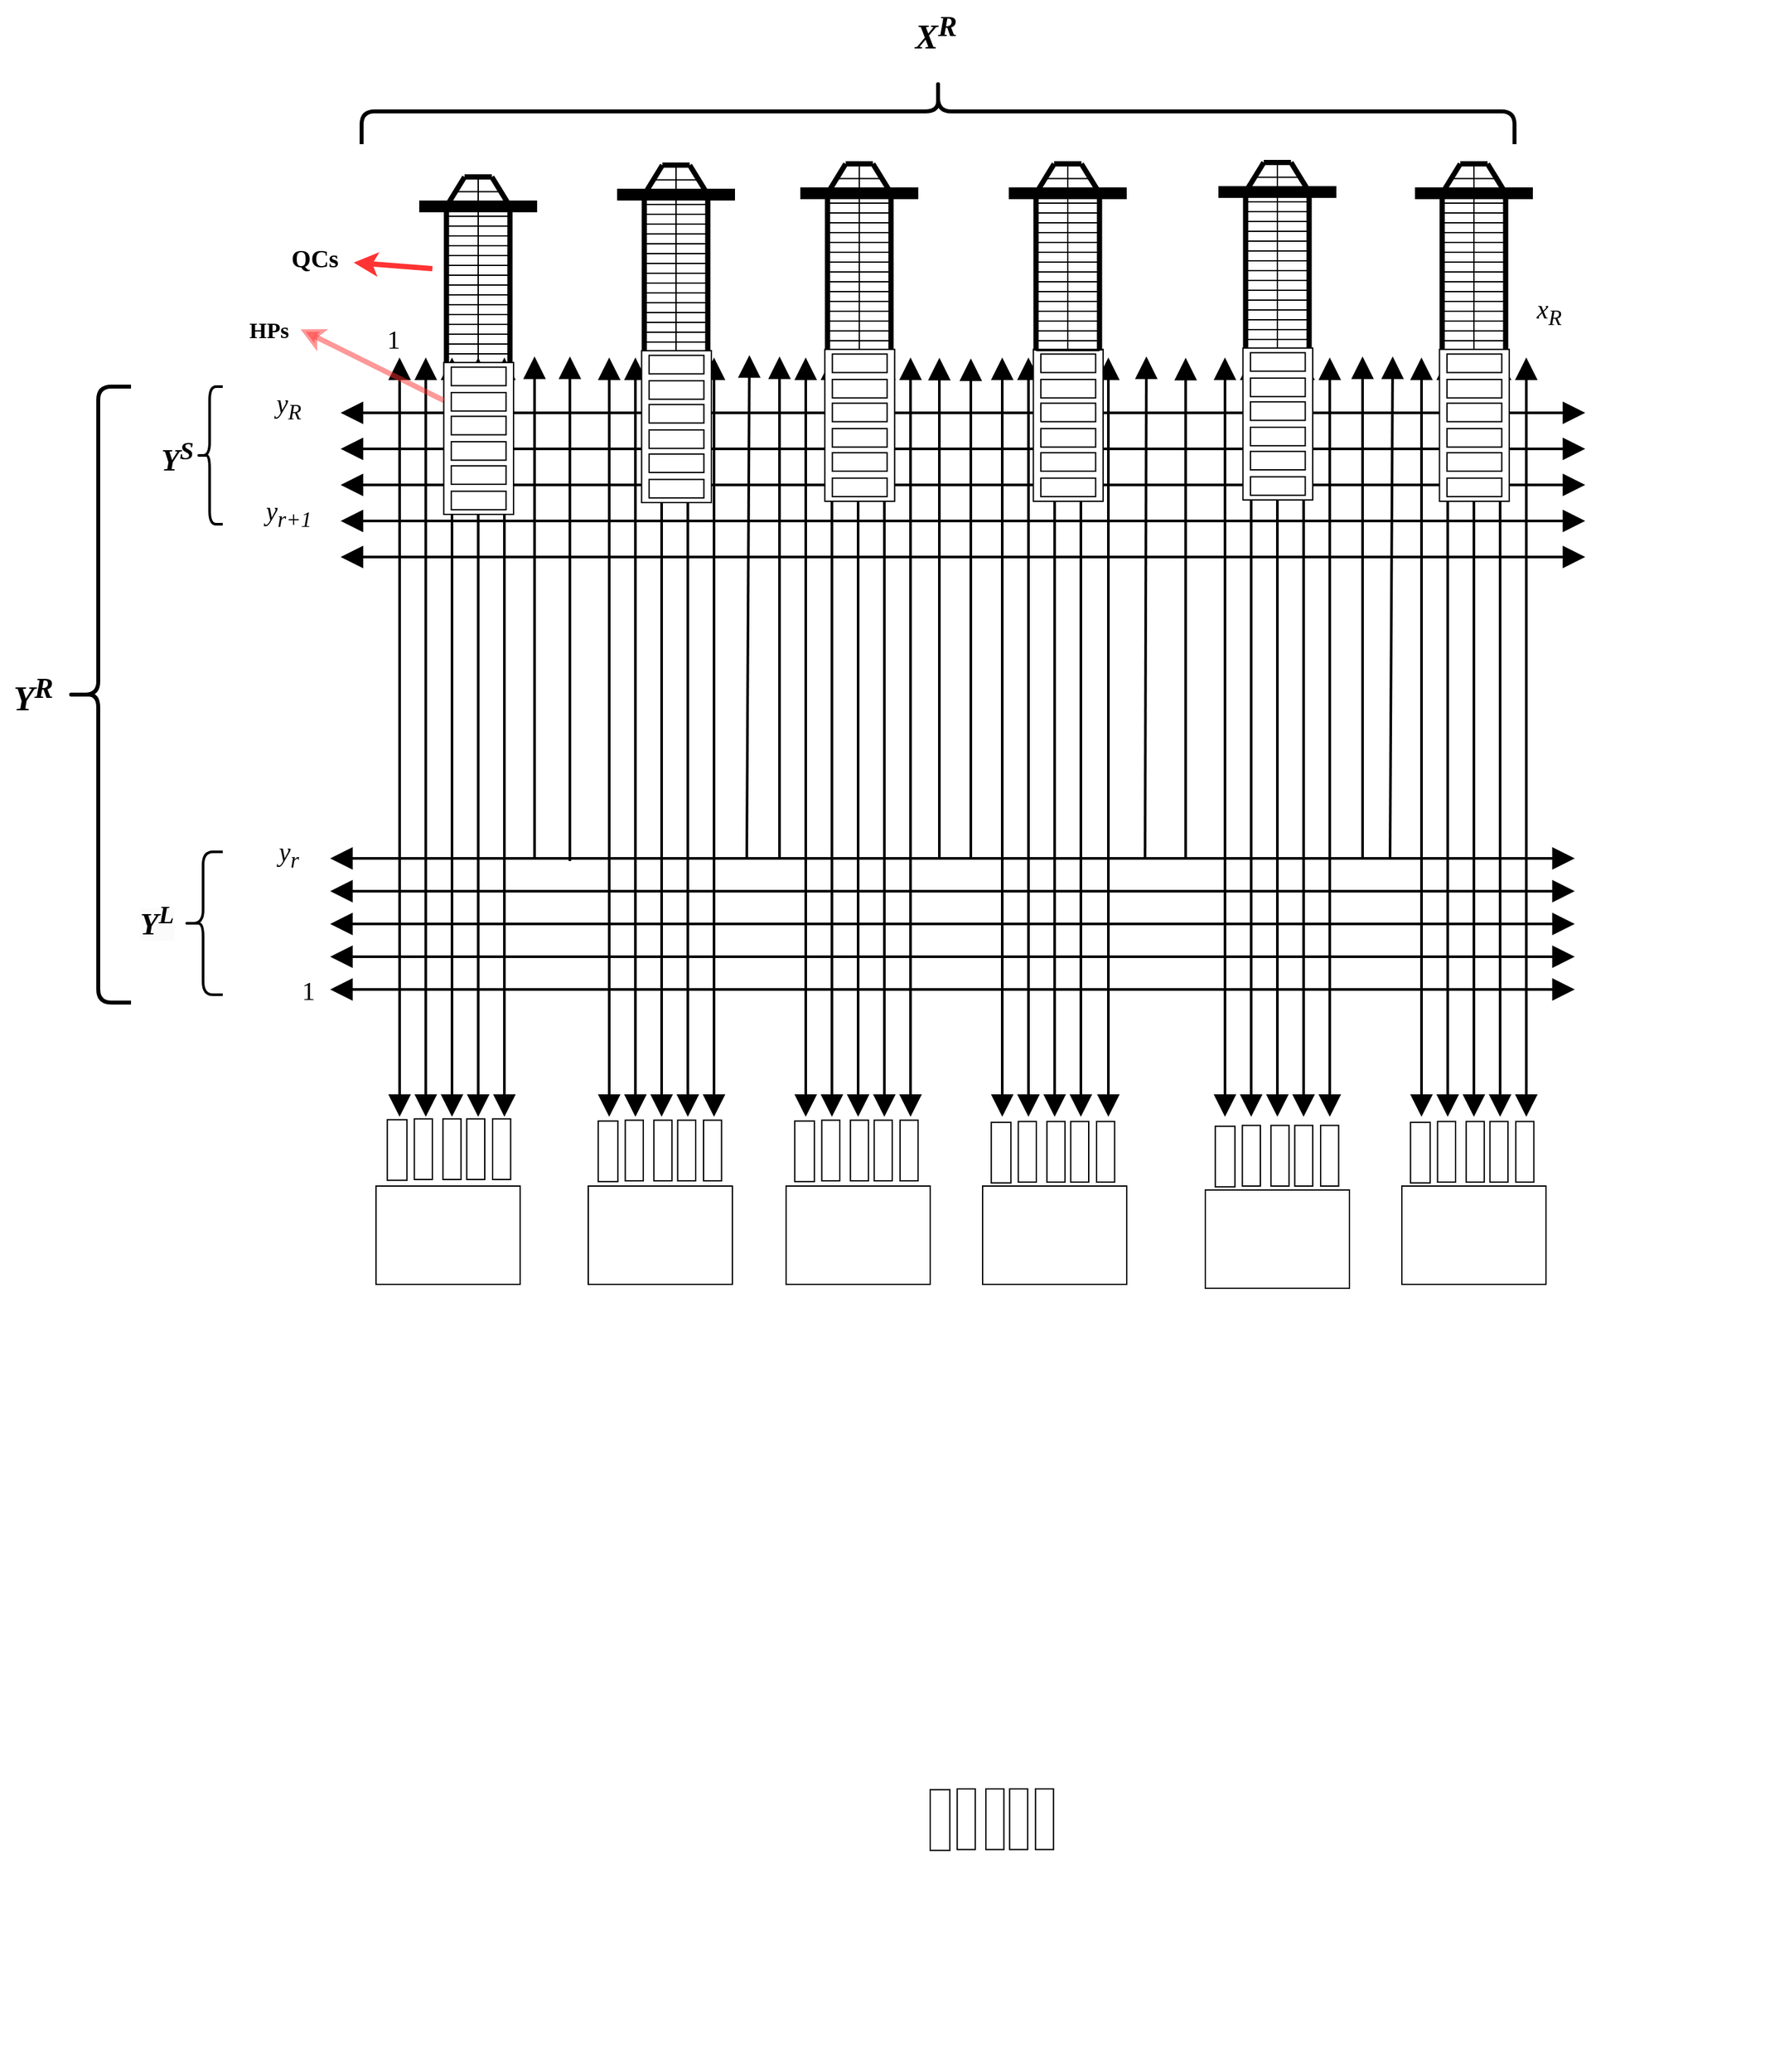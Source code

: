 <mxfile version="24.6.4" type="device">
  <diagram name="Page-1" id="jV77SFPxc7joPnHyWRUS">
    <mxGraphModel dx="2140" dy="765" grid="1" gridSize="10" guides="1" tooltips="1" connect="1" arrows="1" fold="1" page="1" pageScale="1" pageWidth="850" pageHeight="1100" math="0" shadow="0">
      <root>
        <mxCell id="0" />
        <mxCell id="1" parent="0" />
        <mxCell id="_Nc8eTW4AAFqFcOwRR8p-46" value="" style="group" parent="1" vertex="1" connectable="0">
          <mxGeometry x="-200" y="580" width="950" height="110" as="geometry" />
        </mxCell>
        <mxCell id="_Nc8eTW4AAFqFcOwRR8p-1" value="" style="endArrow=block;startArrow=block;html=1;rounded=0;endSize=12;strokeWidth=2;targetPerimeterSpacing=17;startSize=12;startFill=1;endFill=1;" parent="_Nc8eTW4AAFqFcOwRR8p-46" edge="1">
          <mxGeometry width="50" height="50" relative="1" as="geometry">
            <mxPoint as="sourcePoint" />
            <mxPoint x="950" as="targetPoint" />
          </mxGeometry>
        </mxCell>
        <mxCell id="_Nc8eTW4AAFqFcOwRR8p-2" value="" style="endArrow=block;startArrow=block;html=1;rounded=0;endSize=12;strokeWidth=2;targetPerimeterSpacing=17;startSize=12;startFill=1;endFill=1;" parent="_Nc8eTW4AAFqFcOwRR8p-46" edge="1">
          <mxGeometry width="50" height="50" relative="1" as="geometry">
            <mxPoint y="27.5" as="sourcePoint" />
            <mxPoint x="950" y="27.5" as="targetPoint" />
          </mxGeometry>
        </mxCell>
        <mxCell id="_Nc8eTW4AAFqFcOwRR8p-3" value="" style="endArrow=block;startArrow=block;html=1;rounded=0;endSize=12;strokeWidth=2;targetPerimeterSpacing=17;startSize=12;startFill=1;endFill=1;" parent="_Nc8eTW4AAFqFcOwRR8p-46" edge="1">
          <mxGeometry width="50" height="50" relative="1" as="geometry">
            <mxPoint y="55" as="sourcePoint" />
            <mxPoint x="950" y="55" as="targetPoint" />
          </mxGeometry>
        </mxCell>
        <mxCell id="_Nc8eTW4AAFqFcOwRR8p-4" value="" style="endArrow=block;startArrow=block;html=1;rounded=0;endSize=12;strokeWidth=2;targetPerimeterSpacing=17;startSize=12;startFill=1;endFill=1;" parent="_Nc8eTW4AAFqFcOwRR8p-46" edge="1">
          <mxGeometry width="50" height="50" relative="1" as="geometry">
            <mxPoint y="82.5" as="sourcePoint" />
            <mxPoint x="950" y="82.5" as="targetPoint" />
          </mxGeometry>
        </mxCell>
        <mxCell id="_Nc8eTW4AAFqFcOwRR8p-7" value="" style="endArrow=block;startArrow=block;html=1;rounded=0;endSize=12;strokeWidth=2;targetPerimeterSpacing=17;startSize=12;startFill=1;endFill=1;" parent="_Nc8eTW4AAFqFcOwRR8p-46" edge="1">
          <mxGeometry width="50" height="50" relative="1" as="geometry">
            <mxPoint y="110" as="sourcePoint" />
            <mxPoint x="950" y="110" as="targetPoint" />
          </mxGeometry>
        </mxCell>
        <mxCell id="_Nc8eTW4AAFqFcOwRR8p-14" value="" style="group;rotation=90;" parent="1" vertex="1" connectable="0">
          <mxGeometry x="-630.0" y="804.997" width="1030" height="480" as="geometry" />
        </mxCell>
        <mxCell id="_Nc8eTW4AAFqFcOwRR8p-367" value="" style="group" parent="_Nc8eTW4AAFqFcOwRR8p-14" vertex="1" connectable="0">
          <mxGeometry x="456.99" y="-267.188" width="272.01" height="707.188" as="geometry" />
        </mxCell>
        <mxCell id="_Nc8eTW4AAFqFcOwRR8p-9" value="" style="endArrow=block;startArrow=block;html=1;rounded=0;endSize=12;strokeWidth=2;startSize=12;startFill=1;endFill=1;sourcePerimeterSpacing=17;" parent="_Nc8eTW4AAFqFcOwRR8p-367" edge="1">
          <mxGeometry width="50" height="50" relative="1" as="geometry">
            <mxPoint x="98.01" y="579.375" as="sourcePoint" />
            <mxPoint x="98.01" as="targetPoint" />
          </mxGeometry>
        </mxCell>
        <mxCell id="_Nc8eTW4AAFqFcOwRR8p-10" value="" style="endArrow=block;startArrow=block;html=1;rounded=0;endSize=12;strokeWidth=2;startSize=12;startFill=1;endFill=1;sourcePerimeterSpacing=17;" parent="_Nc8eTW4AAFqFcOwRR8p-367" edge="1">
          <mxGeometry width="50" height="50" relative="1" as="geometry">
            <mxPoint x="78.01" y="579.375" as="sourcePoint" />
            <mxPoint x="78.01" as="targetPoint" />
          </mxGeometry>
        </mxCell>
        <mxCell id="_Nc8eTW4AAFqFcOwRR8p-11" value="" style="endArrow=block;startArrow=block;html=1;rounded=0;endSize=12;strokeWidth=2;startSize=12;startFill=1;endFill=1;sourcePerimeterSpacing=17;" parent="_Nc8eTW4AAFqFcOwRR8p-367" edge="1">
          <mxGeometry width="50" height="50" relative="1" as="geometry">
            <mxPoint x="58.01" y="579.375" as="sourcePoint" />
            <mxPoint x="58.01" as="targetPoint" />
          </mxGeometry>
        </mxCell>
        <mxCell id="_Nc8eTW4AAFqFcOwRR8p-12" value="" style="endArrow=block;startArrow=block;html=1;rounded=0;endSize=12;strokeWidth=2;startSize=12;startFill=1;endFill=1;sourcePerimeterSpacing=17;" parent="_Nc8eTW4AAFqFcOwRR8p-367" edge="1">
          <mxGeometry width="50" height="50" relative="1" as="geometry">
            <mxPoint x="38.01" y="579.375" as="sourcePoint" />
            <mxPoint x="38.01" as="targetPoint" />
          </mxGeometry>
        </mxCell>
        <mxCell id="_Nc8eTW4AAFqFcOwRR8p-13" value="" style="endArrow=block;startArrow=block;html=1;rounded=0;endSize=12;strokeWidth=2;startSize=12;startFill=1;endFill=1;sourcePerimeterSpacing=17;" parent="_Nc8eTW4AAFqFcOwRR8p-367" edge="1">
          <mxGeometry width="50" height="50" relative="1" as="geometry">
            <mxPoint x="18.01" y="579.375" as="sourcePoint" />
            <mxPoint x="18.01" as="targetPoint" />
          </mxGeometry>
        </mxCell>
        <mxCell id="_Nc8eTW4AAFqFcOwRR8p-323" value="" style="rounded=0;whiteSpace=wrap;html=1;rotation=90;" parent="_Nc8eTW4AAFqFcOwRR8p-367" vertex="1">
          <mxGeometry x="-6.99" y="597.188" width="46.25" height="15" as="geometry" />
        </mxCell>
        <mxCell id="_Nc8eTW4AAFqFcOwRR8p-324" value="" style="rounded=0;whiteSpace=wrap;html=1;rotation=90;" parent="_Nc8eTW4AAFqFcOwRR8p-367" vertex="1">
          <mxGeometry x="13.01" y="597.188" width="46.25" height="13.75" as="geometry" />
        </mxCell>
        <mxCell id="_Nc8eTW4AAFqFcOwRR8p-325" value="" style="rounded=0;whiteSpace=wrap;html=1;rotation=90;" parent="_Nc8eTW4AAFqFcOwRR8p-367" vertex="1">
          <mxGeometry x="34.88" y="597.188" width="46.25" height="13.75" as="geometry" />
        </mxCell>
        <mxCell id="_Nc8eTW4AAFqFcOwRR8p-328" value="" style="rounded=0;whiteSpace=wrap;html=1;rotation=90;" parent="_Nc8eTW4AAFqFcOwRR8p-367" vertex="1">
          <mxGeometry x="53.01" y="597.188" width="46.25" height="13.75" as="geometry" />
        </mxCell>
        <mxCell id="_Nc8eTW4AAFqFcOwRR8p-329" value="" style="rounded=0;whiteSpace=wrap;html=1;rotation=90;" parent="_Nc8eTW4AAFqFcOwRR8p-367" vertex="1">
          <mxGeometry x="72.76" y="597.188" width="46.25" height="13.75" as="geometry" />
        </mxCell>
        <mxCell id="_Nc8eTW4AAFqFcOwRR8p-361" value="" style="rounded=0;whiteSpace=wrap;html=1;" parent="_Nc8eTW4AAFqFcOwRR8p-367" vertex="1">
          <mxGeometry y="632.188" width="110" height="75" as="geometry" />
        </mxCell>
        <mxCell id="_Nc8eTW4AAFqFcOwRR8p-362" value="" style="rounded=0;whiteSpace=wrap;html=1;" parent="_Nc8eTW4AAFqFcOwRR8p-367" vertex="1">
          <mxGeometry x="162.01" y="632.188" width="110" height="75" as="geometry" />
        </mxCell>
        <mxCell id="_Nc8eTW4AAFqFcOwRR8p-373" value="&lt;font face=&quot;Times New Roman&quot; style=&quot;font-size: 20px;&quot;&gt;&lt;i&gt;y&lt;sub&gt;R&lt;/sub&gt;&lt;/i&gt;&lt;/font&gt;" style="text;html=1;align=center;verticalAlign=middle;resizable=0;points=[];autosize=1;strokeColor=none;fillColor=none;" parent="_Nc8eTW4AAFqFcOwRR8p-14" vertex="1">
          <mxGeometry x="370.0" y="-250.437" width="40" height="40" as="geometry" />
        </mxCell>
        <mxCell id="_Nc8eTW4AAFqFcOwRR8p-374" value="&lt;font face=&quot;Times New Roman&quot; style=&quot;font-size: 20px;&quot;&gt;&lt;i&gt;y&lt;sub&gt;r+1&lt;/sub&gt;&lt;/i&gt;&lt;/font&gt;" style="text;html=1;align=center;verticalAlign=middle;resizable=0;points=[];autosize=1;strokeColor=none;fillColor=none;" parent="_Nc8eTW4AAFqFcOwRR8p-14" vertex="1">
          <mxGeometry x="360.0" y="-167.997" width="60" height="40" as="geometry" />
        </mxCell>
        <mxCell id="_Nc8eTW4AAFqFcOwRR8p-375" value="&lt;font face=&quot;Times New Roman&quot; style=&quot;font-size: 20px;&quot;&gt;&lt;i&gt;y&lt;sub&gt;r&lt;/sub&gt;&lt;/i&gt;&lt;/font&gt;" style="text;html=1;align=center;verticalAlign=middle;resizable=0;points=[];autosize=1;strokeColor=none;fillColor=none;" parent="_Nc8eTW4AAFqFcOwRR8p-14" vertex="1">
          <mxGeometry x="370.0" y="92.003" width="40" height="40" as="geometry" />
        </mxCell>
        <mxCell id="_Nc8eTW4AAFqFcOwRR8p-376" value="&lt;font face=&quot;Times New Roman&quot; style=&quot;font-size: 20px;&quot;&gt;1&lt;/font&gt;" style="text;html=1;align=center;verticalAlign=middle;resizable=0;points=[];autosize=1;strokeColor=none;fillColor=none;" parent="_Nc8eTW4AAFqFcOwRR8p-14" vertex="1">
          <mxGeometry x="390.0" y="195.003" width="30" height="40" as="geometry" />
        </mxCell>
        <mxCell id="FiogaW06bN8v249RT5EK-1" value="" style="shape=curlyBracket;whiteSpace=wrap;html=1;rounded=1;labelPosition=left;verticalLabelPosition=middle;align=right;verticalAlign=middle;strokeWidth=2;" parent="_Nc8eTW4AAFqFcOwRR8p-14" vertex="1">
          <mxGeometry x="320" y="-245" width="20" height="105" as="geometry" />
        </mxCell>
        <mxCell id="FiogaW06bN8v249RT5EK-3" value="&lt;font size=&quot;1&quot; style=&quot;&quot; face=&quot;Times New Roman&quot;&gt;&lt;b style=&quot;font-size: 23px;&quot;&gt;&lt;i&gt;Y&lt;sup&gt;S&lt;/sup&gt;&lt;/i&gt;&lt;/b&gt;&lt;/font&gt;" style="text;html=1;align=center;verticalAlign=middle;resizable=0;points=[];autosize=1;strokeColor=none;fillColor=none;" parent="_Nc8eTW4AAFqFcOwRR8p-14" vertex="1">
          <mxGeometry x="280.0" y="-217.497" width="50" height="50" as="geometry" />
        </mxCell>
        <mxCell id="FiogaW06bN8v249RT5EK-4" value="" style="shape=curlyBracket;whiteSpace=wrap;html=1;rounded=1;labelPosition=left;verticalLabelPosition=middle;align=right;verticalAlign=middle;strokeWidth=2;" parent="_Nc8eTW4AAFqFcOwRR8p-14" vertex="1">
          <mxGeometry x="310" y="110" width="30" height="109" as="geometry" />
        </mxCell>
        <mxCell id="FiogaW06bN8v249RT5EK-5" value="&lt;b style=&quot;forced-color-adjust: none; color: rgb(0, 0, 0); font-family: &amp;quot;Times New Roman&amp;quot;; font-style: normal; font-variant-ligatures: normal; font-variant-caps: normal; letter-spacing: normal; orphans: 2; text-align: center; text-indent: 0px; text-transform: none; widows: 2; word-spacing: 0px; -webkit-text-stroke-width: 0px; white-space: nowrap; background-color: rgb(251, 251, 251); text-decoration-thickness: initial; text-decoration-style: initial; text-decoration-color: initial; font-size: 23px;&quot;&gt;&lt;i style=&quot;forced-color-adjust: none;&quot;&gt;Y&lt;sup style=&quot;forced-color-adjust: none;&quot;&gt;L&lt;/sup&gt;&lt;/i&gt;&lt;/b&gt;" style="text;whiteSpace=wrap;html=1;" parent="_Nc8eTW4AAFqFcOwRR8p-14" vertex="1">
          <mxGeometry x="275.0" y="139.003" width="60" height="60" as="geometry" />
        </mxCell>
        <mxCell id="_Nc8eTW4AAFqFcOwRR8p-21" value="" style="group;rotation=90;" parent="1" vertex="1" connectable="0">
          <mxGeometry x="-320.0" y="804.997" width="1030" height="1050" as="geometry" />
        </mxCell>
        <mxCell id="_Nc8eTW4AAFqFcOwRR8p-22" value="" style="endArrow=block;startArrow=block;html=1;rounded=0;endSize=12;strokeWidth=2;startSize=12;startFill=1;endFill=1;sourcePerimeterSpacing=17;" parent="_Nc8eTW4AAFqFcOwRR8p-21" edge="1">
          <mxGeometry width="50" height="50" relative="1" as="geometry">
            <mxPoint x="555" y="312.188" as="sourcePoint" />
            <mxPoint x="555" y="-267.188" as="targetPoint" />
          </mxGeometry>
        </mxCell>
        <mxCell id="_Nc8eTW4AAFqFcOwRR8p-23" value="" style="endArrow=block;startArrow=block;html=1;rounded=0;endSize=12;strokeWidth=2;startSize=12;startFill=1;endFill=1;sourcePerimeterSpacing=17;" parent="_Nc8eTW4AAFqFcOwRR8p-21" edge="1">
          <mxGeometry width="50" height="50" relative="1" as="geometry">
            <mxPoint x="535" y="312.188" as="sourcePoint" />
            <mxPoint x="535" y="-267.188" as="targetPoint" />
          </mxGeometry>
        </mxCell>
        <mxCell id="_Nc8eTW4AAFqFcOwRR8p-24" value="" style="endArrow=block;startArrow=block;html=1;rounded=0;endSize=12;strokeWidth=2;startSize=12;startFill=1;endFill=1;sourcePerimeterSpacing=17;" parent="_Nc8eTW4AAFqFcOwRR8p-21" edge="1">
          <mxGeometry width="50" height="50" relative="1" as="geometry">
            <mxPoint x="515" y="312.188" as="sourcePoint" />
            <mxPoint x="515" y="-267.188" as="targetPoint" />
          </mxGeometry>
        </mxCell>
        <mxCell id="_Nc8eTW4AAFqFcOwRR8p-25" value="" style="endArrow=block;startArrow=block;html=1;rounded=0;endSize=12;strokeWidth=2;startSize=12;startFill=1;endFill=1;sourcePerimeterSpacing=17;" parent="_Nc8eTW4AAFqFcOwRR8p-21" edge="1">
          <mxGeometry width="50" height="50" relative="1" as="geometry">
            <mxPoint x="495" y="312.188" as="sourcePoint" />
            <mxPoint x="495" y="-267.188" as="targetPoint" />
          </mxGeometry>
        </mxCell>
        <mxCell id="_Nc8eTW4AAFqFcOwRR8p-26" value="" style="endArrow=block;startArrow=block;html=1;rounded=0;endSize=12;strokeWidth=2;startSize=12;startFill=1;endFill=1;sourcePerimeterSpacing=17;" parent="_Nc8eTW4AAFqFcOwRR8p-21" edge="1">
          <mxGeometry width="50" height="50" relative="1" as="geometry">
            <mxPoint x="475" y="312.188" as="sourcePoint" />
            <mxPoint x="475" y="-267.188" as="targetPoint" />
          </mxGeometry>
        </mxCell>
        <mxCell id="_Nc8eTW4AAFqFcOwRR8p-363" value="" style="rounded=0;whiteSpace=wrap;html=1;" parent="_Nc8eTW4AAFqFcOwRR8p-21" vertex="1">
          <mxGeometry x="460" y="365" width="110" height="75" as="geometry" />
        </mxCell>
        <mxCell id="_Nc8eTW4AAFqFcOwRR8p-27" value="" style="group;rotation=90;" parent="1" vertex="1" connectable="0">
          <mxGeometry x="-170.0" y="804.997" width="1030" height="45" as="geometry" />
        </mxCell>
        <mxCell id="_Nc8eTW4AAFqFcOwRR8p-28" value="" style="endArrow=block;startArrow=block;html=1;rounded=0;endSize=12;strokeWidth=2;startSize=12;startFill=1;endFill=1;sourcePerimeterSpacing=17;" parent="_Nc8eTW4AAFqFcOwRR8p-27" edge="1">
          <mxGeometry width="50" height="50" relative="1" as="geometry">
            <mxPoint x="556" y="312.188" as="sourcePoint" />
            <mxPoint x="556" y="-267.188" as="targetPoint" />
          </mxGeometry>
        </mxCell>
        <mxCell id="_Nc8eTW4AAFqFcOwRR8p-29" value="" style="endArrow=block;startArrow=block;html=1;rounded=0;endSize=12;strokeWidth=2;startSize=12;startFill=1;endFill=1;sourcePerimeterSpacing=17;" parent="_Nc8eTW4AAFqFcOwRR8p-27" edge="1">
          <mxGeometry width="50" height="50" relative="1" as="geometry">
            <mxPoint x="535" y="312.188" as="sourcePoint" />
            <mxPoint x="535" y="-267.188" as="targetPoint" />
          </mxGeometry>
        </mxCell>
        <mxCell id="_Nc8eTW4AAFqFcOwRR8p-30" value="" style="endArrow=block;startArrow=block;html=1;rounded=0;endSize=12;strokeWidth=2;startSize=12;startFill=1;endFill=1;sourcePerimeterSpacing=17;" parent="_Nc8eTW4AAFqFcOwRR8p-27" edge="1">
          <mxGeometry width="50" height="50" relative="1" as="geometry">
            <mxPoint x="515" y="312.188" as="sourcePoint" />
            <mxPoint x="515" y="-267.188" as="targetPoint" />
          </mxGeometry>
        </mxCell>
        <mxCell id="_Nc8eTW4AAFqFcOwRR8p-31" value="" style="endArrow=block;startArrow=block;html=1;rounded=0;endSize=12;strokeWidth=2;startSize=12;startFill=1;endFill=1;sourcePerimeterSpacing=17;" parent="_Nc8eTW4AAFqFcOwRR8p-27" edge="1">
          <mxGeometry width="50" height="50" relative="1" as="geometry">
            <mxPoint x="495" y="312.188" as="sourcePoint" />
            <mxPoint x="495" y="-267.188" as="targetPoint" />
          </mxGeometry>
        </mxCell>
        <mxCell id="_Nc8eTW4AAFqFcOwRR8p-32" value="" style="endArrow=block;startArrow=block;html=1;rounded=0;endSize=12;strokeWidth=2;startSize=12;startFill=1;endFill=1;sourcePerimeterSpacing=17;" parent="_Nc8eTW4AAFqFcOwRR8p-27" edge="1">
          <mxGeometry width="50" height="50" relative="1" as="geometry">
            <mxPoint x="475" y="312.188" as="sourcePoint" />
            <mxPoint x="475" y="-267.188" as="targetPoint" />
          </mxGeometry>
        </mxCell>
        <mxCell id="IyPH6_N4wGcY_fJPf31f-172" value="" style="group;aspect=fixed;" parent="_Nc8eTW4AAFqFcOwRR8p-27" vertex="1" connectable="0">
          <mxGeometry x="480.0" y="-414.997" width="90" height="268.04" as="geometry" />
        </mxCell>
        <mxCell id="IyPH6_N4wGcY_fJPf31f-198" value="" style="group" parent="IyPH6_N4wGcY_fJPf31f-172" vertex="1" connectable="0">
          <mxGeometry x="20.773" y="142.508" width="49.154" height="125.532" as="geometry" />
        </mxCell>
        <mxCell id="IyPH6_N4wGcY_fJPf31f-199" value="" style="rounded=0;whiteSpace=wrap;html=1;rotation=90;" parent="IyPH6_N4wGcY_fJPf31f-198" vertex="1">
          <mxGeometry x="-33.359" y="30.41" width="115.872" height="53.252" as="geometry" />
        </mxCell>
        <mxCell id="IyPH6_N4wGcY_fJPf31f-200" value="" style="rounded=0;whiteSpace=wrap;html=1;" parent="IyPH6_N4wGcY_fJPf31f-198" vertex="1">
          <mxGeometry x="3.666" y="2.659" width="41.822" height="14.093" as="geometry" />
        </mxCell>
        <mxCell id="IyPH6_N4wGcY_fJPf31f-201" value="" style="rounded=0;whiteSpace=wrap;html=1;" parent="IyPH6_N4wGcY_fJPf31f-198" vertex="1">
          <mxGeometry x="3.666" y="22.047" width="41.822" height="14.093" as="geometry" />
        </mxCell>
        <mxCell id="IyPH6_N4wGcY_fJPf31f-203" value="" style="rounded=0;whiteSpace=wrap;html=1;" parent="IyPH6_N4wGcY_fJPf31f-198" vertex="1">
          <mxGeometry x="3.666" y="59.548" width="41.822" height="14.093" as="geometry" />
        </mxCell>
        <mxCell id="IyPH6_N4wGcY_fJPf31f-204" value="" style="rounded=0;whiteSpace=wrap;html=1;" parent="IyPH6_N4wGcY_fJPf31f-198" vertex="1">
          <mxGeometry x="3.666" y="77.931" width="41.822" height="14.093" as="geometry" />
        </mxCell>
        <mxCell id="IyPH6_N4wGcY_fJPf31f-205" value="" style="rounded=0;whiteSpace=wrap;html=1;" parent="IyPH6_N4wGcY_fJPf31f-198" vertex="1">
          <mxGeometry x="3.666" y="97.319" width="41.822" height="14.093" as="geometry" />
        </mxCell>
        <mxCell id="IyPH6_N4wGcY_fJPf31f-202" value="" style="rounded=0;whiteSpace=wrap;html=1;gradientColor=none;" parent="IyPH6_N4wGcY_fJPf31f-198" vertex="1">
          <mxGeometry x="3.666" y="40.16" width="41.822" height="14.093" as="geometry" />
        </mxCell>
        <mxCell id="IyPH6_N4wGcY_fJPf31f-173" value="" style="endArrow=none;html=1;rounded=0;strokeWidth=4;" parent="IyPH6_N4wGcY_fJPf31f-172" edge="1">
          <mxGeometry width="50" height="50" relative="1" as="geometry">
            <mxPoint x="20.769" y="142.505" as="sourcePoint" />
            <mxPoint x="20.769" y="22.501" as="targetPoint" />
          </mxGeometry>
        </mxCell>
        <mxCell id="IyPH6_N4wGcY_fJPf31f-174" value="" style="endArrow=none;html=1;rounded=0;strokeWidth=4;" parent="IyPH6_N4wGcY_fJPf31f-172" edge="1">
          <mxGeometry width="50" height="50" relative="1" as="geometry">
            <mxPoint x="69.231" y="142.505" as="sourcePoint" />
            <mxPoint x="69.231" y="22.501" as="targetPoint" />
          </mxGeometry>
        </mxCell>
        <mxCell id="IyPH6_N4wGcY_fJPf31f-175" value="" style="endArrow=none;html=1;rounded=0;" parent="IyPH6_N4wGcY_fJPf31f-172" edge="1">
          <mxGeometry width="50" height="50" relative="1" as="geometry">
            <mxPoint x="45" y="142.505" as="sourcePoint" />
            <mxPoint x="45" as="targetPoint" />
          </mxGeometry>
        </mxCell>
        <mxCell id="IyPH6_N4wGcY_fJPf31f-176" value="" style="endArrow=none;html=1;rounded=0;" parent="IyPH6_N4wGcY_fJPf31f-172" edge="1">
          <mxGeometry width="50" height="50" relative="1" as="geometry">
            <mxPoint x="20.769" y="30.001" as="sourcePoint" />
            <mxPoint x="69.231" y="30.001" as="targetPoint" />
          </mxGeometry>
        </mxCell>
        <mxCell id="IyPH6_N4wGcY_fJPf31f-177" value="" style="endArrow=none;html=1;rounded=0;" parent="IyPH6_N4wGcY_fJPf31f-172" edge="1">
          <mxGeometry width="50" height="50" relative="1" as="geometry">
            <mxPoint x="20.769" y="37.501" as="sourcePoint" />
            <mxPoint x="69.231" y="37.501" as="targetPoint" />
          </mxGeometry>
        </mxCell>
        <mxCell id="IyPH6_N4wGcY_fJPf31f-178" value="" style="endArrow=none;html=1;rounded=0;" parent="IyPH6_N4wGcY_fJPf31f-172" edge="1">
          <mxGeometry width="50" height="50" relative="1" as="geometry">
            <mxPoint x="20.769" y="45.001" as="sourcePoint" />
            <mxPoint x="69.231" y="45.001" as="targetPoint" />
          </mxGeometry>
        </mxCell>
        <mxCell id="IyPH6_N4wGcY_fJPf31f-179" value="" style="endArrow=none;html=1;rounded=0;" parent="IyPH6_N4wGcY_fJPf31f-172" edge="1">
          <mxGeometry width="50" height="50" relative="1" as="geometry">
            <mxPoint x="20.769" y="52.502" as="sourcePoint" />
            <mxPoint x="69.231" y="52.502" as="targetPoint" />
          </mxGeometry>
        </mxCell>
        <mxCell id="IyPH6_N4wGcY_fJPf31f-180" value="" style="endArrow=none;html=1;rounded=0;" parent="IyPH6_N4wGcY_fJPf31f-172" edge="1">
          <mxGeometry width="50" height="50" relative="1" as="geometry">
            <mxPoint x="20.769" y="60.002" as="sourcePoint" />
            <mxPoint x="69.231" y="60.002" as="targetPoint" />
          </mxGeometry>
        </mxCell>
        <mxCell id="IyPH6_N4wGcY_fJPf31f-181" value="" style="endArrow=none;html=1;rounded=0;" parent="IyPH6_N4wGcY_fJPf31f-172" edge="1">
          <mxGeometry width="50" height="50" relative="1" as="geometry">
            <mxPoint x="20.769" y="67.502" as="sourcePoint" />
            <mxPoint x="69.231" y="67.502" as="targetPoint" />
          </mxGeometry>
        </mxCell>
        <mxCell id="IyPH6_N4wGcY_fJPf31f-182" value="" style="endArrow=none;html=1;rounded=0;" parent="IyPH6_N4wGcY_fJPf31f-172" edge="1">
          <mxGeometry width="50" height="50" relative="1" as="geometry">
            <mxPoint x="20.769" y="67.502" as="sourcePoint" />
            <mxPoint x="69.231" y="67.502" as="targetPoint" />
          </mxGeometry>
        </mxCell>
        <mxCell id="IyPH6_N4wGcY_fJPf31f-183" value="" style="endArrow=none;html=1;rounded=0;" parent="IyPH6_N4wGcY_fJPf31f-172" edge="1">
          <mxGeometry width="50" height="50" relative="1" as="geometry">
            <mxPoint x="20.769" y="75.002" as="sourcePoint" />
            <mxPoint x="69.231" y="75.002" as="targetPoint" />
          </mxGeometry>
        </mxCell>
        <mxCell id="IyPH6_N4wGcY_fJPf31f-184" value="" style="endArrow=none;html=1;rounded=0;" parent="IyPH6_N4wGcY_fJPf31f-172" edge="1">
          <mxGeometry width="50" height="50" relative="1" as="geometry">
            <mxPoint x="20.769" y="82.503" as="sourcePoint" />
            <mxPoint x="69.231" y="82.503" as="targetPoint" />
          </mxGeometry>
        </mxCell>
        <mxCell id="IyPH6_N4wGcY_fJPf31f-185" value="" style="endArrow=none;html=1;rounded=0;" parent="IyPH6_N4wGcY_fJPf31f-172" edge="1">
          <mxGeometry width="50" height="50" relative="1" as="geometry">
            <mxPoint x="20.769" y="90.003" as="sourcePoint" />
            <mxPoint x="69.231" y="90.003" as="targetPoint" />
          </mxGeometry>
        </mxCell>
        <mxCell id="IyPH6_N4wGcY_fJPf31f-186" value="" style="endArrow=none;html=1;rounded=0;" parent="IyPH6_N4wGcY_fJPf31f-172" edge="1">
          <mxGeometry width="50" height="50" relative="1" as="geometry">
            <mxPoint x="20.769" y="97.503" as="sourcePoint" />
            <mxPoint x="69.231" y="97.503" as="targetPoint" />
          </mxGeometry>
        </mxCell>
        <mxCell id="IyPH6_N4wGcY_fJPf31f-187" value="" style="endArrow=none;html=1;rounded=0;" parent="IyPH6_N4wGcY_fJPf31f-172" edge="1">
          <mxGeometry width="50" height="50" relative="1" as="geometry">
            <mxPoint x="20.769" y="105.003" as="sourcePoint" />
            <mxPoint x="69.231" y="105.003" as="targetPoint" />
          </mxGeometry>
        </mxCell>
        <mxCell id="IyPH6_N4wGcY_fJPf31f-188" value="" style="endArrow=none;html=1;rounded=0;" parent="IyPH6_N4wGcY_fJPf31f-172" edge="1">
          <mxGeometry width="50" height="50" relative="1" as="geometry">
            <mxPoint x="20.769" y="112.504" as="sourcePoint" />
            <mxPoint x="69.231" y="112.504" as="targetPoint" />
          </mxGeometry>
        </mxCell>
        <mxCell id="IyPH6_N4wGcY_fJPf31f-189" value="" style="endArrow=none;html=1;rounded=0;" parent="IyPH6_N4wGcY_fJPf31f-172" edge="1">
          <mxGeometry width="50" height="50" relative="1" as="geometry">
            <mxPoint x="20.769" y="120.004" as="sourcePoint" />
            <mxPoint x="69.231" y="120.004" as="targetPoint" />
          </mxGeometry>
        </mxCell>
        <mxCell id="IyPH6_N4wGcY_fJPf31f-190" value="" style="endArrow=none;html=1;rounded=0;" parent="IyPH6_N4wGcY_fJPf31f-172" edge="1">
          <mxGeometry width="50" height="50" relative="1" as="geometry">
            <mxPoint x="20.769" y="127.504" as="sourcePoint" />
            <mxPoint x="69.231" y="127.504" as="targetPoint" />
          </mxGeometry>
        </mxCell>
        <mxCell id="IyPH6_N4wGcY_fJPf31f-191" value="" style="endArrow=none;html=1;rounded=0;" parent="IyPH6_N4wGcY_fJPf31f-172" edge="1">
          <mxGeometry width="50" height="50" relative="1" as="geometry">
            <mxPoint x="20.769" y="135.004" as="sourcePoint" />
            <mxPoint x="69.231" y="135.004" as="targetPoint" />
          </mxGeometry>
        </mxCell>
        <mxCell id="IyPH6_N4wGcY_fJPf31f-192" value="" style="endArrow=none;html=1;rounded=0;" parent="IyPH6_N4wGcY_fJPf31f-172" edge="1">
          <mxGeometry width="50" height="50" relative="1" as="geometry">
            <mxPoint x="20.769" y="142.505" as="sourcePoint" />
            <mxPoint x="69.231" y="142.505" as="targetPoint" />
          </mxGeometry>
        </mxCell>
        <mxCell id="IyPH6_N4wGcY_fJPf31f-193" value="" style="endArrow=none;html=1;rounded=0;strokeWidth=4;" parent="IyPH6_N4wGcY_fJPf31f-172" edge="1">
          <mxGeometry width="50" height="50" relative="1" as="geometry">
            <mxPoint x="34.615" as="sourcePoint" />
            <mxPoint x="55.385" as="targetPoint" />
          </mxGeometry>
        </mxCell>
        <mxCell id="IyPH6_N4wGcY_fJPf31f-194" value="" style="endArrow=none;html=1;rounded=0;strokeWidth=4;" parent="IyPH6_N4wGcY_fJPf31f-172" edge="1">
          <mxGeometry width="50" height="50" relative="1" as="geometry">
            <mxPoint x="69.231" y="22.501" as="sourcePoint" />
            <mxPoint x="55.385" as="targetPoint" />
          </mxGeometry>
        </mxCell>
        <mxCell id="IyPH6_N4wGcY_fJPf31f-195" value="" style="endArrow=none;html=1;rounded=0;strokeWidth=4;" parent="IyPH6_N4wGcY_fJPf31f-172" edge="1">
          <mxGeometry width="50" height="50" relative="1" as="geometry">
            <mxPoint x="20.769" y="22.501" as="sourcePoint" />
            <mxPoint x="34.615" as="targetPoint" />
          </mxGeometry>
        </mxCell>
        <mxCell id="IyPH6_N4wGcY_fJPf31f-196" value="" style="endArrow=none;html=1;rounded=0;strokeWidth=9;" parent="IyPH6_N4wGcY_fJPf31f-172" edge="1">
          <mxGeometry width="50" height="50" relative="1" as="geometry">
            <mxPoint y="22.501" as="sourcePoint" />
            <mxPoint x="90" y="22.501" as="targetPoint" />
          </mxGeometry>
        </mxCell>
        <mxCell id="IyPH6_N4wGcY_fJPf31f-197" value="" style="endArrow=none;html=1;rounded=0;" parent="IyPH6_N4wGcY_fJPf31f-172" edge="1">
          <mxGeometry width="50" height="50" relative="1" as="geometry">
            <mxPoint x="27.692" y="11.25" as="sourcePoint" />
            <mxPoint x="62.308" y="11.25" as="targetPoint" />
          </mxGeometry>
        </mxCell>
        <mxCell id="_Nc8eTW4AAFqFcOwRR8p-33" value="" style="group;rotation=90;" parent="1" vertex="1" connectable="0">
          <mxGeometry x="9.095e-13" y="804.997" width="1030" height="440" as="geometry" />
        </mxCell>
        <mxCell id="_Nc8eTW4AAFqFcOwRR8p-34" value="" style="endArrow=block;startArrow=block;html=1;rounded=0;endSize=12;strokeWidth=2;startSize=12;startFill=1;endFill=1;sourcePerimeterSpacing=17;" parent="_Nc8eTW4AAFqFcOwRR8p-33" edge="1">
          <mxGeometry width="50" height="50" relative="1" as="geometry">
            <mxPoint x="555" y="312.188" as="sourcePoint" />
            <mxPoint x="555" y="-267.188" as="targetPoint" />
          </mxGeometry>
        </mxCell>
        <mxCell id="_Nc8eTW4AAFqFcOwRR8p-35" value="" style="endArrow=block;startArrow=block;html=1;rounded=0;endSize=12;strokeWidth=2;startSize=12;startFill=1;endFill=1;sourcePerimeterSpacing=17;" parent="_Nc8eTW4AAFqFcOwRR8p-33" edge="1">
          <mxGeometry width="50" height="50" relative="1" as="geometry">
            <mxPoint x="535" y="312.188" as="sourcePoint" />
            <mxPoint x="535" y="-267.188" as="targetPoint" />
          </mxGeometry>
        </mxCell>
        <mxCell id="_Nc8eTW4AAFqFcOwRR8p-36" value="" style="endArrow=block;startArrow=block;html=1;rounded=0;endSize=12;strokeWidth=2;startSize=12;startFill=1;endFill=1;sourcePerimeterSpacing=17;" parent="_Nc8eTW4AAFqFcOwRR8p-33" edge="1">
          <mxGeometry width="50" height="50" relative="1" as="geometry">
            <mxPoint x="515" y="312.188" as="sourcePoint" />
            <mxPoint x="515" y="-267.188" as="targetPoint" />
          </mxGeometry>
        </mxCell>
        <mxCell id="_Nc8eTW4AAFqFcOwRR8p-37" value="" style="endArrow=block;startArrow=block;html=1;rounded=0;endSize=12;strokeWidth=2;startSize=12;startFill=1;endFill=1;sourcePerimeterSpacing=17;" parent="_Nc8eTW4AAFqFcOwRR8p-33" edge="1">
          <mxGeometry width="50" height="50" relative="1" as="geometry">
            <mxPoint x="495" y="312.188" as="sourcePoint" />
            <mxPoint x="495" y="-267.188" as="targetPoint" />
          </mxGeometry>
        </mxCell>
        <mxCell id="_Nc8eTW4AAFqFcOwRR8p-38" value="" style="endArrow=block;startArrow=block;html=1;rounded=0;endSize=12;strokeWidth=2;startSize=12;startFill=1;endFill=1;sourcePerimeterSpacing=17;" parent="_Nc8eTW4AAFqFcOwRR8p-33" edge="1">
          <mxGeometry width="50" height="50" relative="1" as="geometry">
            <mxPoint x="475" y="312.188" as="sourcePoint" />
            <mxPoint x="475" y="-267.188" as="targetPoint" />
          </mxGeometry>
        </mxCell>
        <mxCell id="_Nc8eTW4AAFqFcOwRR8p-350" value="" style="rounded=0;whiteSpace=wrap;html=1;rotation=90;" parent="_Nc8eTW4AAFqFcOwRR8p-33" vertex="1">
          <mxGeometry x="452" y="335" width="46.25" height="15" as="geometry" />
        </mxCell>
        <mxCell id="_Nc8eTW4AAFqFcOwRR8p-351" value="" style="rounded=0;whiteSpace=wrap;html=1;rotation=90;" parent="_Nc8eTW4AAFqFcOwRR8p-33" vertex="1">
          <mxGeometry x="472" y="335" width="46.25" height="13.75" as="geometry" />
        </mxCell>
        <mxCell id="_Nc8eTW4AAFqFcOwRR8p-352" value="" style="rounded=0;whiteSpace=wrap;html=1;rotation=90;" parent="_Nc8eTW4AAFqFcOwRR8p-33" vertex="1">
          <mxGeometry x="493.87" y="335" width="46.25" height="13.75" as="geometry" />
        </mxCell>
        <mxCell id="_Nc8eTW4AAFqFcOwRR8p-353" value="" style="rounded=0;whiteSpace=wrap;html=1;rotation=90;" parent="_Nc8eTW4AAFqFcOwRR8p-33" vertex="1">
          <mxGeometry x="512" y="335" width="46.25" height="13.75" as="geometry" />
        </mxCell>
        <mxCell id="_Nc8eTW4AAFqFcOwRR8p-354" value="" style="rounded=0;whiteSpace=wrap;html=1;rotation=90;" parent="_Nc8eTW4AAFqFcOwRR8p-33" vertex="1">
          <mxGeometry x="531.75" y="335" width="46.25" height="13.75" as="geometry" />
        </mxCell>
        <mxCell id="_Nc8eTW4AAFqFcOwRR8p-364" value="" style="rounded=0;whiteSpace=wrap;html=1;" parent="_Nc8eTW4AAFqFcOwRR8p-33" vertex="1">
          <mxGeometry x="290" y="365" width="110" height="75" as="geometry" />
        </mxCell>
        <mxCell id="_Nc8eTW4AAFqFcOwRR8p-39" value="" style="group;rotation=90;" parent="1" vertex="1" connectable="0">
          <mxGeometry x="150.0" y="804.997" width="1030" height="450" as="geometry" />
        </mxCell>
        <mxCell id="_Nc8eTW4AAFqFcOwRR8p-40" value="" style="endArrow=block;startArrow=block;html=1;rounded=0;endSize=12;strokeWidth=2;startSize=12;startFill=1;endFill=1;sourcePerimeterSpacing=17;" parent="_Nc8eTW4AAFqFcOwRR8p-39" edge="1">
          <mxGeometry width="50" height="50" relative="1" as="geometry">
            <mxPoint x="555" y="312.188" as="sourcePoint" />
            <mxPoint x="555" y="-267.188" as="targetPoint" />
          </mxGeometry>
        </mxCell>
        <mxCell id="_Nc8eTW4AAFqFcOwRR8p-41" value="" style="endArrow=block;startArrow=block;html=1;rounded=0;endSize=12;strokeWidth=2;startSize=12;startFill=1;endFill=1;sourcePerimeterSpacing=17;" parent="_Nc8eTW4AAFqFcOwRR8p-39" edge="1">
          <mxGeometry width="50" height="50" relative="1" as="geometry">
            <mxPoint x="535" y="312.188" as="sourcePoint" />
            <mxPoint x="535" y="-267.188" as="targetPoint" />
          </mxGeometry>
        </mxCell>
        <mxCell id="_Nc8eTW4AAFqFcOwRR8p-42" value="" style="endArrow=block;startArrow=block;html=1;rounded=0;endSize=12;strokeWidth=2;startSize=12;startFill=1;endFill=1;sourcePerimeterSpacing=17;" parent="_Nc8eTW4AAFqFcOwRR8p-39" edge="1">
          <mxGeometry width="50" height="50" relative="1" as="geometry">
            <mxPoint x="515" y="312.188" as="sourcePoint" />
            <mxPoint x="515" y="-267.188" as="targetPoint" />
          </mxGeometry>
        </mxCell>
        <mxCell id="_Nc8eTW4AAFqFcOwRR8p-43" value="" style="endArrow=block;startArrow=block;html=1;rounded=0;endSize=12;strokeWidth=2;startSize=12;startFill=1;endFill=1;sourcePerimeterSpacing=17;" parent="_Nc8eTW4AAFqFcOwRR8p-39" edge="1">
          <mxGeometry width="50" height="50" relative="1" as="geometry">
            <mxPoint x="495" y="312.188" as="sourcePoint" />
            <mxPoint x="495" y="-267.188" as="targetPoint" />
          </mxGeometry>
        </mxCell>
        <mxCell id="_Nc8eTW4AAFqFcOwRR8p-44" value="" style="endArrow=block;startArrow=block;html=1;rounded=0;endSize=12;strokeWidth=2;startSize=12;startFill=1;endFill=1;sourcePerimeterSpacing=17;" parent="_Nc8eTW4AAFqFcOwRR8p-39" edge="1">
          <mxGeometry width="50" height="50" relative="1" as="geometry">
            <mxPoint x="475" y="312.188" as="sourcePoint" />
            <mxPoint x="475" y="-267.188" as="targetPoint" />
          </mxGeometry>
        </mxCell>
        <mxCell id="_Nc8eTW4AAFqFcOwRR8p-355" value="" style="rounded=0;whiteSpace=wrap;html=1;rotation=90;" parent="_Nc8eTW4AAFqFcOwRR8p-39" vertex="1">
          <mxGeometry x="451" y="332" width="46.25" height="15" as="geometry" />
        </mxCell>
        <mxCell id="_Nc8eTW4AAFqFcOwRR8p-356" value="" style="rounded=0;whiteSpace=wrap;html=1;rotation=90;" parent="_Nc8eTW4AAFqFcOwRR8p-39" vertex="1">
          <mxGeometry x="471" y="332" width="46.25" height="13.75" as="geometry" />
        </mxCell>
        <mxCell id="_Nc8eTW4AAFqFcOwRR8p-357" value="" style="rounded=0;whiteSpace=wrap;html=1;rotation=90;" parent="_Nc8eTW4AAFqFcOwRR8p-39" vertex="1">
          <mxGeometry x="492.87" y="332" width="46.25" height="13.75" as="geometry" />
        </mxCell>
        <mxCell id="_Nc8eTW4AAFqFcOwRR8p-358" value="" style="rounded=0;whiteSpace=wrap;html=1;rotation=90;" parent="_Nc8eTW4AAFqFcOwRR8p-39" vertex="1">
          <mxGeometry x="511" y="332" width="46.25" height="13.75" as="geometry" />
        </mxCell>
        <mxCell id="_Nc8eTW4AAFqFcOwRR8p-359" value="" style="rounded=0;whiteSpace=wrap;html=1;rotation=90;" parent="_Nc8eTW4AAFqFcOwRR8p-39" vertex="1">
          <mxGeometry x="530.75" y="332" width="46.25" height="13.75" as="geometry" />
        </mxCell>
        <mxCell id="_Nc8eTW4AAFqFcOwRR8p-365" value="" style="rounded=0;whiteSpace=wrap;html=1;" parent="_Nc8eTW4AAFqFcOwRR8p-39" vertex="1">
          <mxGeometry x="310" y="368" width="110" height="75" as="geometry" />
        </mxCell>
        <mxCell id="_Nc8eTW4AAFqFcOwRR8p-366" value="" style="rounded=0;whiteSpace=wrap;html=1;" parent="_Nc8eTW4AAFqFcOwRR8p-39" vertex="1">
          <mxGeometry x="460" y="365" width="110" height="75" as="geometry" />
        </mxCell>
        <mxCell id="_Nc8eTW4AAFqFcOwRR8p-47" value="" style="group" parent="1" vertex="1" connectable="0">
          <mxGeometry x="-208" y="920" width="950" height="100" as="geometry" />
        </mxCell>
        <mxCell id="_Nc8eTW4AAFqFcOwRR8p-48" value="" style="endArrow=block;startArrow=block;html=1;rounded=0;endSize=12;strokeWidth=2;targetPerimeterSpacing=17;startSize=12;startFill=1;endFill=1;" parent="_Nc8eTW4AAFqFcOwRR8p-47" edge="1">
          <mxGeometry width="50" height="50" relative="1" as="geometry">
            <mxPoint as="sourcePoint" />
            <mxPoint x="950" as="targetPoint" />
          </mxGeometry>
        </mxCell>
        <mxCell id="_Nc8eTW4AAFqFcOwRR8p-49" value="" style="endArrow=block;startArrow=block;html=1;rounded=0;endSize=12;strokeWidth=2;targetPerimeterSpacing=17;startSize=12;startFill=1;endFill=1;" parent="_Nc8eTW4AAFqFcOwRR8p-47" edge="1">
          <mxGeometry width="50" height="50" relative="1" as="geometry">
            <mxPoint y="25" as="sourcePoint" />
            <mxPoint x="950" y="25" as="targetPoint" />
          </mxGeometry>
        </mxCell>
        <mxCell id="_Nc8eTW4AAFqFcOwRR8p-50" value="" style="endArrow=block;startArrow=block;html=1;rounded=0;endSize=12;strokeWidth=2;targetPerimeterSpacing=17;startSize=12;startFill=1;endFill=1;" parent="_Nc8eTW4AAFqFcOwRR8p-47" edge="1">
          <mxGeometry width="50" height="50" relative="1" as="geometry">
            <mxPoint y="50" as="sourcePoint" />
            <mxPoint x="950" y="50" as="targetPoint" />
          </mxGeometry>
        </mxCell>
        <mxCell id="_Nc8eTW4AAFqFcOwRR8p-51" value="" style="endArrow=block;startArrow=block;html=1;rounded=0;endSize=12;strokeWidth=2;targetPerimeterSpacing=17;startSize=12;startFill=1;endFill=1;" parent="_Nc8eTW4AAFqFcOwRR8p-47" edge="1">
          <mxGeometry width="50" height="50" relative="1" as="geometry">
            <mxPoint y="75" as="sourcePoint" />
            <mxPoint x="950" y="75" as="targetPoint" />
          </mxGeometry>
        </mxCell>
        <mxCell id="_Nc8eTW4AAFqFcOwRR8p-52" value="" style="endArrow=block;startArrow=block;html=1;rounded=0;endSize=12;strokeWidth=2;targetPerimeterSpacing=17;startSize=12;startFill=1;endFill=1;" parent="_Nc8eTW4AAFqFcOwRR8p-47" edge="1">
          <mxGeometry width="50" height="50" relative="1" as="geometry">
            <mxPoint y="100" as="sourcePoint" />
            <mxPoint x="950" y="100" as="targetPoint" />
          </mxGeometry>
        </mxCell>
        <mxCell id="_Nc8eTW4AAFqFcOwRR8p-53" value="" style="endArrow=block;startArrow=none;html=1;rounded=0;endSize=12;strokeWidth=2;startSize=0;startFill=0;endFill=1;sourcePerimeterSpacing=17;" parent="1" edge="1">
          <mxGeometry width="50" height="50" relative="1" as="geometry">
            <mxPoint x="-52" y="920" as="sourcePoint" />
            <mxPoint x="-52.0" y="537" as="targetPoint" />
          </mxGeometry>
        </mxCell>
        <mxCell id="_Nc8eTW4AAFqFcOwRR8p-54" value="" style="endArrow=block;startArrow=none;html=1;rounded=0;endSize=12;strokeWidth=2;startSize=12;startFill=0;endFill=1;sourcePerimeterSpacing=17;" parent="1" edge="1">
          <mxGeometry width="50" height="50" relative="1" as="geometry">
            <mxPoint x="-25" y="922" as="sourcePoint" />
            <mxPoint x="-25.0" y="537" as="targetPoint" />
          </mxGeometry>
        </mxCell>
        <mxCell id="_Nc8eTW4AAFqFcOwRR8p-55" value="" style="endArrow=block;startArrow=none;html=1;rounded=0;endSize=12;strokeWidth=2;startSize=12;startFill=0;endFill=1;sourcePerimeterSpacing=17;" parent="1" edge="1">
          <mxGeometry width="50" height="50" relative="1" as="geometry">
            <mxPoint x="110" y="920" as="sourcePoint" />
            <mxPoint x="112" y="536" as="targetPoint" />
          </mxGeometry>
        </mxCell>
        <mxCell id="_Nc8eTW4AAFqFcOwRR8p-56" value="" style="endArrow=block;startArrow=none;html=1;rounded=0;endSize=12;strokeWidth=2;startSize=12;startFill=0;endFill=1;sourcePerimeterSpacing=17;" parent="1" edge="1">
          <mxGeometry width="50" height="50" relative="1" as="geometry">
            <mxPoint x="135" y="920" as="sourcePoint" />
            <mxPoint x="135.0" y="537" as="targetPoint" />
          </mxGeometry>
        </mxCell>
        <mxCell id="_Nc8eTW4AAFqFcOwRR8p-57" value="" style="endArrow=block;startArrow=none;html=1;rounded=0;endSize=12;strokeWidth=2;startSize=12;startFill=0;endFill=1;sourcePerimeterSpacing=17;" parent="1" edge="1">
          <mxGeometry width="50" height="50" relative="1" as="geometry">
            <mxPoint x="257" y="920" as="sourcePoint" />
            <mxPoint x="257.0" y="538" as="targetPoint" />
          </mxGeometry>
        </mxCell>
        <mxCell id="_Nc8eTW4AAFqFcOwRR8p-58" value="" style="endArrow=block;startArrow=none;html=1;rounded=0;endSize=12;strokeWidth=2;startSize=12;startFill=0;endFill=1;sourcePerimeterSpacing=17;" parent="1" edge="1">
          <mxGeometry width="50" height="50" relative="1" as="geometry">
            <mxPoint x="281" y="920" as="sourcePoint" />
            <mxPoint x="281.0" y="538.497" as="targetPoint" />
          </mxGeometry>
        </mxCell>
        <mxCell id="_Nc8eTW4AAFqFcOwRR8p-60" value="" style="endArrow=block;startArrow=none;html=1;rounded=0;endSize=12;strokeWidth=2;startSize=12;startFill=0;endFill=1;sourcePerimeterSpacing=17;" parent="1" edge="1">
          <mxGeometry width="50" height="50" relative="1" as="geometry">
            <mxPoint x="414" y="919" as="sourcePoint" />
            <mxPoint x="415.0" y="537" as="targetPoint" />
          </mxGeometry>
        </mxCell>
        <mxCell id="_Nc8eTW4AAFqFcOwRR8p-61" value="" style="endArrow=block;startArrow=none;html=1;rounded=0;endSize=12;strokeWidth=2;startSize=12;startFill=0;endFill=1;sourcePerimeterSpacing=17;" parent="1" edge="1">
          <mxGeometry width="50" height="50" relative="1" as="geometry">
            <mxPoint x="445" y="920" as="sourcePoint" />
            <mxPoint x="445.0" y="538" as="targetPoint" />
          </mxGeometry>
        </mxCell>
        <mxCell id="_Nc8eTW4AAFqFcOwRR8p-66" value="" style="endArrow=block;startArrow=none;html=1;rounded=0;endSize=12;strokeWidth=2;startSize=12;startFill=0;endFill=1;sourcePerimeterSpacing=17;" parent="1" edge="1">
          <mxGeometry width="50" height="50" relative="1" as="geometry">
            <mxPoint x="580" y="920" as="sourcePoint" />
            <mxPoint x="580" y="537" as="targetPoint" />
          </mxGeometry>
        </mxCell>
        <mxCell id="_Nc8eTW4AAFqFcOwRR8p-67" value="" style="endArrow=block;startArrow=none;html=1;rounded=0;endSize=12;strokeWidth=2;startSize=12;startFill=0;endFill=1;sourcePerimeterSpacing=17;" parent="1" edge="1">
          <mxGeometry width="50" height="50" relative="1" as="geometry">
            <mxPoint x="601" y="920" as="sourcePoint" />
            <mxPoint x="603.0" y="537" as="targetPoint" />
          </mxGeometry>
        </mxCell>
        <mxCell id="_Nc8eTW4AAFqFcOwRR8p-16" value="" style="endArrow=block;startArrow=block;html=1;rounded=0;endSize=12;strokeWidth=2;startSize=12;startFill=1;endFill=1;sourcePerimeterSpacing=17;" parent="1" edge="1">
          <mxGeometry width="50" height="50" relative="1" as="geometry">
            <mxPoint x="85.0" y="1117.185" as="sourcePoint" />
            <mxPoint x="85.0" y="537.81" as="targetPoint" />
          </mxGeometry>
        </mxCell>
        <mxCell id="_Nc8eTW4AAFqFcOwRR8p-17" value="" style="endArrow=block;startArrow=block;html=1;rounded=0;endSize=12;strokeWidth=2;startSize=12;startFill=1;endFill=1;sourcePerimeterSpacing=17;" parent="1" edge="1">
          <mxGeometry width="50" height="50" relative="1" as="geometry">
            <mxPoint x="65.0" y="1117.185" as="sourcePoint" />
            <mxPoint x="65.0" y="537.81" as="targetPoint" />
          </mxGeometry>
        </mxCell>
        <mxCell id="_Nc8eTW4AAFqFcOwRR8p-18" value="" style="endArrow=block;startArrow=block;html=1;rounded=0;endSize=12;strokeWidth=2;startSize=12;startFill=1;endFill=1;sourcePerimeterSpacing=17;" parent="1" edge="1">
          <mxGeometry width="50" height="50" relative="1" as="geometry">
            <mxPoint x="45.0" y="1117.185" as="sourcePoint" />
            <mxPoint x="45.0" y="537.81" as="targetPoint" />
          </mxGeometry>
        </mxCell>
        <mxCell id="_Nc8eTW4AAFqFcOwRR8p-19" value="" style="endArrow=block;startArrow=block;html=1;rounded=0;endSize=12;strokeWidth=2;startSize=12;startFill=1;endFill=1;sourcePerimeterSpacing=17;" parent="1" edge="1">
          <mxGeometry width="50" height="50" relative="1" as="geometry">
            <mxPoint x="25.0" y="1117.185" as="sourcePoint" />
            <mxPoint x="25.0" y="537.81" as="targetPoint" />
          </mxGeometry>
        </mxCell>
        <mxCell id="_Nc8eTW4AAFqFcOwRR8p-20" value="" style="endArrow=block;startArrow=block;html=1;rounded=0;endSize=12;strokeWidth=2;startSize=12;startFill=1;endFill=1;sourcePerimeterSpacing=17;" parent="1" edge="1">
          <mxGeometry width="50" height="50" relative="1" as="geometry">
            <mxPoint x="5.0" y="1117.185" as="sourcePoint" />
            <mxPoint x="5.0" y="537.81" as="targetPoint" />
          </mxGeometry>
        </mxCell>
        <mxCell id="_Nc8eTW4AAFqFcOwRR8p-119" value="" style="group;aspect=fixed;" parent="1" vertex="1" connectable="0">
          <mxGeometry x="-140" y="400" width="90" height="268.04" as="geometry" />
        </mxCell>
        <mxCell id="_Nc8eTW4AAFqFcOwRR8p-120" value="" style="endArrow=none;html=1;rounded=0;strokeWidth=4;" parent="_Nc8eTW4AAFqFcOwRR8p-119" edge="1">
          <mxGeometry width="50" height="50" relative="1" as="geometry">
            <mxPoint x="20.769" y="142.505" as="sourcePoint" />
            <mxPoint x="20.769" y="22.501" as="targetPoint" />
          </mxGeometry>
        </mxCell>
        <mxCell id="_Nc8eTW4AAFqFcOwRR8p-121" value="" style="endArrow=none;html=1;rounded=0;strokeWidth=4;" parent="_Nc8eTW4AAFqFcOwRR8p-119" edge="1">
          <mxGeometry width="50" height="50" relative="1" as="geometry">
            <mxPoint x="69.231" y="142.505" as="sourcePoint" />
            <mxPoint x="69.231" y="22.501" as="targetPoint" />
          </mxGeometry>
        </mxCell>
        <mxCell id="_Nc8eTW4AAFqFcOwRR8p-122" value="" style="endArrow=none;html=1;rounded=0;" parent="_Nc8eTW4AAFqFcOwRR8p-119" edge="1">
          <mxGeometry width="50" height="50" relative="1" as="geometry">
            <mxPoint x="45" y="142.505" as="sourcePoint" />
            <mxPoint x="45" as="targetPoint" />
          </mxGeometry>
        </mxCell>
        <mxCell id="_Nc8eTW4AAFqFcOwRR8p-123" value="" style="endArrow=none;html=1;rounded=0;" parent="_Nc8eTW4AAFqFcOwRR8p-119" edge="1">
          <mxGeometry width="50" height="50" relative="1" as="geometry">
            <mxPoint x="20.769" y="30.001" as="sourcePoint" />
            <mxPoint x="69.231" y="30.001" as="targetPoint" />
          </mxGeometry>
        </mxCell>
        <mxCell id="_Nc8eTW4AAFqFcOwRR8p-124" value="" style="endArrow=none;html=1;rounded=0;" parent="_Nc8eTW4AAFqFcOwRR8p-119" edge="1">
          <mxGeometry width="50" height="50" relative="1" as="geometry">
            <mxPoint x="20.769" y="37.501" as="sourcePoint" />
            <mxPoint x="69.231" y="37.501" as="targetPoint" />
          </mxGeometry>
        </mxCell>
        <mxCell id="_Nc8eTW4AAFqFcOwRR8p-125" value="" style="endArrow=none;html=1;rounded=0;" parent="_Nc8eTW4AAFqFcOwRR8p-119" edge="1">
          <mxGeometry width="50" height="50" relative="1" as="geometry">
            <mxPoint x="20.769" y="45.001" as="sourcePoint" />
            <mxPoint x="69.231" y="45.001" as="targetPoint" />
          </mxGeometry>
        </mxCell>
        <mxCell id="_Nc8eTW4AAFqFcOwRR8p-126" value="" style="endArrow=none;html=1;rounded=0;" parent="_Nc8eTW4AAFqFcOwRR8p-119" edge="1">
          <mxGeometry width="50" height="50" relative="1" as="geometry">
            <mxPoint x="20.769" y="52.502" as="sourcePoint" />
            <mxPoint x="69.231" y="52.502" as="targetPoint" />
          </mxGeometry>
        </mxCell>
        <mxCell id="_Nc8eTW4AAFqFcOwRR8p-127" value="" style="endArrow=none;html=1;rounded=0;" parent="_Nc8eTW4AAFqFcOwRR8p-119" edge="1">
          <mxGeometry width="50" height="50" relative="1" as="geometry">
            <mxPoint x="20.769" y="60.002" as="sourcePoint" />
            <mxPoint x="69.231" y="60.002" as="targetPoint" />
          </mxGeometry>
        </mxCell>
        <mxCell id="_Nc8eTW4AAFqFcOwRR8p-128" value="" style="endArrow=none;html=1;rounded=0;" parent="_Nc8eTW4AAFqFcOwRR8p-119" edge="1">
          <mxGeometry width="50" height="50" relative="1" as="geometry">
            <mxPoint x="20.769" y="67.502" as="sourcePoint" />
            <mxPoint x="69.231" y="67.502" as="targetPoint" />
          </mxGeometry>
        </mxCell>
        <mxCell id="_Nc8eTW4AAFqFcOwRR8p-129" value="" style="endArrow=none;html=1;rounded=0;" parent="_Nc8eTW4AAFqFcOwRR8p-119" edge="1">
          <mxGeometry width="50" height="50" relative="1" as="geometry">
            <mxPoint x="20.769" y="67.502" as="sourcePoint" />
            <mxPoint x="69.231" y="67.502" as="targetPoint" />
          </mxGeometry>
        </mxCell>
        <mxCell id="_Nc8eTW4AAFqFcOwRR8p-130" value="" style="endArrow=none;html=1;rounded=0;" parent="_Nc8eTW4AAFqFcOwRR8p-119" edge="1">
          <mxGeometry width="50" height="50" relative="1" as="geometry">
            <mxPoint x="20.769" y="75.002" as="sourcePoint" />
            <mxPoint x="69.231" y="75.002" as="targetPoint" />
          </mxGeometry>
        </mxCell>
        <mxCell id="_Nc8eTW4AAFqFcOwRR8p-131" value="" style="endArrow=none;html=1;rounded=0;" parent="_Nc8eTW4AAFqFcOwRR8p-119" edge="1">
          <mxGeometry width="50" height="50" relative="1" as="geometry">
            <mxPoint x="20.769" y="82.503" as="sourcePoint" />
            <mxPoint x="69.231" y="82.503" as="targetPoint" />
          </mxGeometry>
        </mxCell>
        <mxCell id="_Nc8eTW4AAFqFcOwRR8p-132" value="" style="endArrow=none;html=1;rounded=0;" parent="_Nc8eTW4AAFqFcOwRR8p-119" edge="1">
          <mxGeometry width="50" height="50" relative="1" as="geometry">
            <mxPoint x="20.769" y="90.003" as="sourcePoint" />
            <mxPoint x="69.231" y="90.003" as="targetPoint" />
          </mxGeometry>
        </mxCell>
        <mxCell id="_Nc8eTW4AAFqFcOwRR8p-133" value="" style="endArrow=none;html=1;rounded=0;" parent="_Nc8eTW4AAFqFcOwRR8p-119" edge="1">
          <mxGeometry width="50" height="50" relative="1" as="geometry">
            <mxPoint x="20.769" y="97.503" as="sourcePoint" />
            <mxPoint x="69.231" y="97.503" as="targetPoint" />
          </mxGeometry>
        </mxCell>
        <mxCell id="_Nc8eTW4AAFqFcOwRR8p-134" value="" style="endArrow=none;html=1;rounded=0;" parent="_Nc8eTW4AAFqFcOwRR8p-119" edge="1">
          <mxGeometry width="50" height="50" relative="1" as="geometry">
            <mxPoint x="20.769" y="105.003" as="sourcePoint" />
            <mxPoint x="69.231" y="105.003" as="targetPoint" />
          </mxGeometry>
        </mxCell>
        <mxCell id="_Nc8eTW4AAFqFcOwRR8p-135" value="" style="endArrow=none;html=1;rounded=0;" parent="_Nc8eTW4AAFqFcOwRR8p-119" edge="1">
          <mxGeometry width="50" height="50" relative="1" as="geometry">
            <mxPoint x="20.769" y="112.504" as="sourcePoint" />
            <mxPoint x="69.231" y="112.504" as="targetPoint" />
          </mxGeometry>
        </mxCell>
        <mxCell id="_Nc8eTW4AAFqFcOwRR8p-136" value="" style="endArrow=none;html=1;rounded=0;" parent="_Nc8eTW4AAFqFcOwRR8p-119" edge="1">
          <mxGeometry width="50" height="50" relative="1" as="geometry">
            <mxPoint x="20.769" y="120.004" as="sourcePoint" />
            <mxPoint x="69.231" y="120.004" as="targetPoint" />
          </mxGeometry>
        </mxCell>
        <mxCell id="_Nc8eTW4AAFqFcOwRR8p-137" value="" style="endArrow=none;html=1;rounded=0;" parent="_Nc8eTW4AAFqFcOwRR8p-119" edge="1">
          <mxGeometry width="50" height="50" relative="1" as="geometry">
            <mxPoint x="20.769" y="127.504" as="sourcePoint" />
            <mxPoint x="69.231" y="127.504" as="targetPoint" />
          </mxGeometry>
        </mxCell>
        <mxCell id="_Nc8eTW4AAFqFcOwRR8p-138" value="" style="endArrow=none;html=1;rounded=0;" parent="_Nc8eTW4AAFqFcOwRR8p-119" edge="1">
          <mxGeometry width="50" height="50" relative="1" as="geometry">
            <mxPoint x="20.769" y="135.004" as="sourcePoint" />
            <mxPoint x="69.231" y="135.004" as="targetPoint" />
          </mxGeometry>
        </mxCell>
        <mxCell id="_Nc8eTW4AAFqFcOwRR8p-139" value="" style="endArrow=none;html=1;rounded=0;" parent="_Nc8eTW4AAFqFcOwRR8p-119" edge="1">
          <mxGeometry width="50" height="50" relative="1" as="geometry">
            <mxPoint x="20.769" y="142.505" as="sourcePoint" />
            <mxPoint x="69.231" y="142.505" as="targetPoint" />
          </mxGeometry>
        </mxCell>
        <mxCell id="_Nc8eTW4AAFqFcOwRR8p-140" value="" style="endArrow=none;html=1;rounded=0;strokeWidth=4;" parent="_Nc8eTW4AAFqFcOwRR8p-119" edge="1">
          <mxGeometry width="50" height="50" relative="1" as="geometry">
            <mxPoint x="34.615" as="sourcePoint" />
            <mxPoint x="55.385" as="targetPoint" />
          </mxGeometry>
        </mxCell>
        <mxCell id="_Nc8eTW4AAFqFcOwRR8p-141" value="" style="endArrow=none;html=1;rounded=0;strokeWidth=4;" parent="_Nc8eTW4AAFqFcOwRR8p-119" edge="1">
          <mxGeometry width="50" height="50" relative="1" as="geometry">
            <mxPoint x="69.231" y="22.501" as="sourcePoint" />
            <mxPoint x="55.385" as="targetPoint" />
          </mxGeometry>
        </mxCell>
        <mxCell id="_Nc8eTW4AAFqFcOwRR8p-142" value="" style="endArrow=none;html=1;rounded=0;strokeWidth=4;" parent="_Nc8eTW4AAFqFcOwRR8p-119" edge="1">
          <mxGeometry width="50" height="50" relative="1" as="geometry">
            <mxPoint x="20.769" y="22.501" as="sourcePoint" />
            <mxPoint x="34.615" as="targetPoint" />
          </mxGeometry>
        </mxCell>
        <mxCell id="_Nc8eTW4AAFqFcOwRR8p-143" value="" style="endArrow=none;html=1;rounded=0;strokeWidth=9;" parent="_Nc8eTW4AAFqFcOwRR8p-119" edge="1">
          <mxGeometry width="50" height="50" relative="1" as="geometry">
            <mxPoint y="22.501" as="sourcePoint" />
            <mxPoint x="90" y="22.501" as="targetPoint" />
          </mxGeometry>
        </mxCell>
        <mxCell id="_Nc8eTW4AAFqFcOwRR8p-144" value="" style="endArrow=none;html=1;rounded=0;" parent="_Nc8eTW4AAFqFcOwRR8p-119" edge="1">
          <mxGeometry width="50" height="50" relative="1" as="geometry">
            <mxPoint x="27.692" y="11.25" as="sourcePoint" />
            <mxPoint x="62.308" y="11.25" as="targetPoint" />
          </mxGeometry>
        </mxCell>
        <mxCell id="_Nc8eTW4AAFqFcOwRR8p-145" value="" style="group" parent="_Nc8eTW4AAFqFcOwRR8p-119" vertex="1" connectable="0">
          <mxGeometry x="20.773" y="142.508" width="49.154" height="125.532" as="geometry" />
        </mxCell>
        <mxCell id="_Nc8eTW4AAFqFcOwRR8p-146" value="" style="rounded=0;whiteSpace=wrap;html=1;rotation=90;" parent="_Nc8eTW4AAFqFcOwRR8p-145" vertex="1">
          <mxGeometry x="-33.359" y="30.41" width="115.872" height="53.252" as="geometry" />
        </mxCell>
        <mxCell id="_Nc8eTW4AAFqFcOwRR8p-147" value="" style="rounded=0;whiteSpace=wrap;html=1;" parent="_Nc8eTW4AAFqFcOwRR8p-145" vertex="1">
          <mxGeometry x="3.666" y="2.659" width="41.822" height="14.093" as="geometry" />
        </mxCell>
        <mxCell id="_Nc8eTW4AAFqFcOwRR8p-148" value="" style="rounded=0;whiteSpace=wrap;html=1;" parent="_Nc8eTW4AAFqFcOwRR8p-145" vertex="1">
          <mxGeometry x="3.666" y="22.047" width="41.822" height="14.093" as="geometry" />
        </mxCell>
        <mxCell id="_Nc8eTW4AAFqFcOwRR8p-149" value="" style="rounded=0;whiteSpace=wrap;html=1;" parent="_Nc8eTW4AAFqFcOwRR8p-145" vertex="1">
          <mxGeometry x="3.666" y="40.16" width="41.822" height="14.093" as="geometry" />
        </mxCell>
        <mxCell id="_Nc8eTW4AAFqFcOwRR8p-150" value="" style="rounded=0;whiteSpace=wrap;html=1;" parent="_Nc8eTW4AAFqFcOwRR8p-145" vertex="1">
          <mxGeometry x="3.666" y="59.548" width="41.822" height="14.093" as="geometry" />
        </mxCell>
        <mxCell id="_Nc8eTW4AAFqFcOwRR8p-151" value="" style="rounded=0;whiteSpace=wrap;html=1;" parent="_Nc8eTW4AAFqFcOwRR8p-145" vertex="1">
          <mxGeometry x="3.666" y="77.931" width="41.822" height="14.093" as="geometry" />
        </mxCell>
        <mxCell id="_Nc8eTW4AAFqFcOwRR8p-152" value="" style="rounded=0;whiteSpace=wrap;html=1;" parent="_Nc8eTW4AAFqFcOwRR8p-145" vertex="1">
          <mxGeometry x="3.666" y="97.319" width="41.822" height="14.093" as="geometry" />
        </mxCell>
        <mxCell id="_Nc8eTW4AAFqFcOwRR8p-330" value="" style="rounded=0;whiteSpace=wrap;html=1;rotation=90;" parent="1" vertex="1">
          <mxGeometry x="-19.0" y="1135.997" width="46.25" height="15" as="geometry" />
        </mxCell>
        <mxCell id="_Nc8eTW4AAFqFcOwRR8p-331" value="" style="rounded=0;whiteSpace=wrap;html=1;rotation=90;" parent="1" vertex="1">
          <mxGeometry x="1.0" y="1135.997" width="46.25" height="13.75" as="geometry" />
        </mxCell>
        <mxCell id="_Nc8eTW4AAFqFcOwRR8p-332" value="" style="rounded=0;whiteSpace=wrap;html=1;rotation=90;" parent="1" vertex="1">
          <mxGeometry x="22.87" y="1135.997" width="46.25" height="13.75" as="geometry" />
        </mxCell>
        <mxCell id="_Nc8eTW4AAFqFcOwRR8p-333" value="" style="rounded=0;whiteSpace=wrap;html=1;rotation=90;" parent="1" vertex="1">
          <mxGeometry x="41.0" y="1135.997" width="46.25" height="13.75" as="geometry" />
        </mxCell>
        <mxCell id="_Nc8eTW4AAFqFcOwRR8p-334" value="" style="rounded=0;whiteSpace=wrap;html=1;rotation=90;" parent="1" vertex="1">
          <mxGeometry x="60.75" y="1135.997" width="46.25" height="13.75" as="geometry" />
        </mxCell>
        <mxCell id="_Nc8eTW4AAFqFcOwRR8p-335" value="" style="rounded=0;whiteSpace=wrap;html=1;rotation=90;" parent="1" vertex="1">
          <mxGeometry x="131.0" y="1135.997" width="46.25" height="15" as="geometry" />
        </mxCell>
        <mxCell id="_Nc8eTW4AAFqFcOwRR8p-336" value="" style="rounded=0;whiteSpace=wrap;html=1;rotation=90;" parent="1" vertex="1">
          <mxGeometry x="151.0" y="1135.997" width="46.25" height="13.75" as="geometry" />
        </mxCell>
        <mxCell id="_Nc8eTW4AAFqFcOwRR8p-337" value="" style="rounded=0;whiteSpace=wrap;html=1;rotation=90;" parent="1" vertex="1">
          <mxGeometry x="172.87" y="1135.997" width="46.25" height="13.75" as="geometry" />
        </mxCell>
        <mxCell id="_Nc8eTW4AAFqFcOwRR8p-338" value="" style="rounded=0;whiteSpace=wrap;html=1;rotation=90;" parent="1" vertex="1">
          <mxGeometry x="191.0" y="1135.997" width="46.25" height="13.75" as="geometry" />
        </mxCell>
        <mxCell id="_Nc8eTW4AAFqFcOwRR8p-339" value="" style="rounded=0;whiteSpace=wrap;html=1;rotation=90;" parent="1" vertex="1">
          <mxGeometry x="210.75" y="1135.997" width="46.25" height="13.75" as="geometry" />
        </mxCell>
        <mxCell id="_Nc8eTW4AAFqFcOwRR8p-340" value="" style="rounded=0;whiteSpace=wrap;html=1;rotation=90;" parent="1" vertex="1">
          <mxGeometry x="281.0" y="1136.997" width="46.25" height="15" as="geometry" />
        </mxCell>
        <mxCell id="_Nc8eTW4AAFqFcOwRR8p-341" value="" style="rounded=0;whiteSpace=wrap;html=1;rotation=90;" parent="1" vertex="1">
          <mxGeometry x="301.0" y="1136.997" width="46.25" height="13.75" as="geometry" />
        </mxCell>
        <mxCell id="_Nc8eTW4AAFqFcOwRR8p-342" value="" style="rounded=0;whiteSpace=wrap;html=1;rotation=90;" parent="1" vertex="1">
          <mxGeometry x="322.87" y="1136.997" width="46.25" height="13.75" as="geometry" />
        </mxCell>
        <mxCell id="_Nc8eTW4AAFqFcOwRR8p-343" value="" style="rounded=0;whiteSpace=wrap;html=1;rotation=90;" parent="1" vertex="1">
          <mxGeometry x="341.0" y="1136.997" width="46.25" height="13.75" as="geometry" />
        </mxCell>
        <mxCell id="_Nc8eTW4AAFqFcOwRR8p-344" value="" style="rounded=0;whiteSpace=wrap;html=1;rotation=90;" parent="1" vertex="1">
          <mxGeometry x="360.75" y="1136.997" width="46.25" height="13.75" as="geometry" />
        </mxCell>
        <mxCell id="_Nc8eTW4AAFqFcOwRR8p-369" value="&lt;font face=&quot;Times New Roman&quot; style=&quot;font-size: 20px;&quot;&gt;1&lt;/font&gt;" style="text;html=1;align=center;verticalAlign=middle;resizable=0;points=[];autosize=1;strokeColor=none;fillColor=none;" parent="1" vertex="1">
          <mxGeometry x="-175" y="503" width="30" height="40" as="geometry" />
        </mxCell>
        <mxCell id="_Nc8eTW4AAFqFcOwRR8p-371" value="&lt;font face=&quot;Times New Roman&quot; style=&quot;font-size: 20px;&quot;&gt;&lt;i&gt;x&lt;sub&gt;R&lt;/sub&gt;&lt;/i&gt;&lt;/font&gt;" style="text;html=1;align=center;verticalAlign=middle;resizable=0;points=[];autosize=1;strokeColor=none;fillColor=none;" parent="1" vertex="1">
          <mxGeometry x="702" y="483" width="40" height="40" as="geometry" />
        </mxCell>
        <mxCell id="FiogaW06bN8v249RT5EK-6" value="" style="shape=curlyBracket;whiteSpace=wrap;html=1;rounded=1;labelPosition=left;verticalLabelPosition=middle;align=right;verticalAlign=middle;strokeWidth=3;" parent="1" vertex="1">
          <mxGeometry x="-410" y="560" width="50" height="470" as="geometry" />
        </mxCell>
        <mxCell id="FiogaW06bN8v249RT5EK-7" value="&lt;font face=&quot;Times New Roman&quot; style=&quot;font-size: 26px;&quot;&gt;&lt;i&gt;&lt;b&gt;Y&lt;sup&gt;R&lt;/sup&gt;&lt;/b&gt;&lt;/i&gt;&lt;/font&gt;" style="text;html=1;align=center;verticalAlign=middle;resizable=0;points=[];autosize=1;strokeColor=none;fillColor=none;" parent="1" vertex="1">
          <mxGeometry x="-460" y="770" width="50" height="50" as="geometry" />
        </mxCell>
        <mxCell id="FiogaW06bN8v249RT5EK-9" value="" style="shape=curlyBracket;whiteSpace=wrap;html=1;rounded=1;labelPosition=left;verticalLabelPosition=middle;align=right;verticalAlign=middle;rotation=90;strokeWidth=3;" parent="1" vertex="1">
          <mxGeometry x="231.0" y="-90.003" width="50" height="880" as="geometry" />
        </mxCell>
        <mxCell id="FiogaW06bN8v249RT5EK-10" value="&lt;font face=&quot;Times New Roman&quot; style=&quot;font-size: 26px;&quot;&gt;&lt;b&gt;&lt;i&gt;X&lt;sup&gt;R&lt;/sup&gt;&lt;/i&gt;&lt;/b&gt;&lt;/font&gt;" style="text;html=1;align=center;verticalAlign=middle;resizable=0;points=[];autosize=1;strokeColor=none;fillColor=none;" parent="1" vertex="1">
          <mxGeometry x="224.12" y="265" width="60" height="50" as="geometry" />
        </mxCell>
        <mxCell id="IyPH6_N4wGcY_fJPf31f-2" value="" style="group;aspect=fixed;" parent="1" vertex="1" connectable="0">
          <mxGeometry x="11" y="391" width="90" height="268.04" as="geometry" />
        </mxCell>
        <mxCell id="IyPH6_N4wGcY_fJPf31f-3" value="" style="endArrow=none;html=1;rounded=0;strokeWidth=4;" parent="IyPH6_N4wGcY_fJPf31f-2" edge="1">
          <mxGeometry width="50" height="50" relative="1" as="geometry">
            <mxPoint x="20.769" y="142.505" as="sourcePoint" />
            <mxPoint x="20.769" y="22.501" as="targetPoint" />
          </mxGeometry>
        </mxCell>
        <mxCell id="IyPH6_N4wGcY_fJPf31f-4" value="" style="endArrow=none;html=1;rounded=0;strokeWidth=4;" parent="IyPH6_N4wGcY_fJPf31f-2" edge="1">
          <mxGeometry width="50" height="50" relative="1" as="geometry">
            <mxPoint x="69.231" y="142.505" as="sourcePoint" />
            <mxPoint x="69.231" y="22.501" as="targetPoint" />
          </mxGeometry>
        </mxCell>
        <mxCell id="IyPH6_N4wGcY_fJPf31f-5" value="" style="endArrow=none;html=1;rounded=0;" parent="IyPH6_N4wGcY_fJPf31f-2" edge="1">
          <mxGeometry width="50" height="50" relative="1" as="geometry">
            <mxPoint x="45" y="142.505" as="sourcePoint" />
            <mxPoint x="45" as="targetPoint" />
          </mxGeometry>
        </mxCell>
        <mxCell id="IyPH6_N4wGcY_fJPf31f-6" value="" style="endArrow=none;html=1;rounded=0;" parent="IyPH6_N4wGcY_fJPf31f-2" edge="1">
          <mxGeometry width="50" height="50" relative="1" as="geometry">
            <mxPoint x="20.769" y="30.001" as="sourcePoint" />
            <mxPoint x="69.231" y="30.001" as="targetPoint" />
          </mxGeometry>
        </mxCell>
        <mxCell id="IyPH6_N4wGcY_fJPf31f-7" value="" style="endArrow=none;html=1;rounded=0;" parent="IyPH6_N4wGcY_fJPf31f-2" edge="1">
          <mxGeometry width="50" height="50" relative="1" as="geometry">
            <mxPoint x="20.769" y="37.501" as="sourcePoint" />
            <mxPoint x="69.231" y="37.501" as="targetPoint" />
          </mxGeometry>
        </mxCell>
        <mxCell id="IyPH6_N4wGcY_fJPf31f-8" value="" style="endArrow=none;html=1;rounded=0;" parent="IyPH6_N4wGcY_fJPf31f-2" edge="1">
          <mxGeometry width="50" height="50" relative="1" as="geometry">
            <mxPoint x="20.769" y="45.001" as="sourcePoint" />
            <mxPoint x="69.231" y="45.001" as="targetPoint" />
          </mxGeometry>
        </mxCell>
        <mxCell id="IyPH6_N4wGcY_fJPf31f-9" value="" style="endArrow=none;html=1;rounded=0;" parent="IyPH6_N4wGcY_fJPf31f-2" edge="1">
          <mxGeometry width="50" height="50" relative="1" as="geometry">
            <mxPoint x="20.769" y="52.502" as="sourcePoint" />
            <mxPoint x="69.231" y="52.502" as="targetPoint" />
          </mxGeometry>
        </mxCell>
        <mxCell id="IyPH6_N4wGcY_fJPf31f-10" value="" style="endArrow=none;html=1;rounded=0;" parent="IyPH6_N4wGcY_fJPf31f-2" edge="1">
          <mxGeometry width="50" height="50" relative="1" as="geometry">
            <mxPoint x="20.769" y="60.002" as="sourcePoint" />
            <mxPoint x="69.231" y="60.002" as="targetPoint" />
          </mxGeometry>
        </mxCell>
        <mxCell id="IyPH6_N4wGcY_fJPf31f-11" value="" style="endArrow=none;html=1;rounded=0;" parent="IyPH6_N4wGcY_fJPf31f-2" edge="1">
          <mxGeometry width="50" height="50" relative="1" as="geometry">
            <mxPoint x="20.769" y="67.502" as="sourcePoint" />
            <mxPoint x="69.231" y="67.502" as="targetPoint" />
          </mxGeometry>
        </mxCell>
        <mxCell id="IyPH6_N4wGcY_fJPf31f-12" value="" style="endArrow=none;html=1;rounded=0;" parent="IyPH6_N4wGcY_fJPf31f-2" edge="1">
          <mxGeometry width="50" height="50" relative="1" as="geometry">
            <mxPoint x="20.769" y="67.502" as="sourcePoint" />
            <mxPoint x="69.231" y="67.502" as="targetPoint" />
          </mxGeometry>
        </mxCell>
        <mxCell id="IyPH6_N4wGcY_fJPf31f-13" value="" style="endArrow=none;html=1;rounded=0;" parent="IyPH6_N4wGcY_fJPf31f-2" edge="1">
          <mxGeometry width="50" height="50" relative="1" as="geometry">
            <mxPoint x="20.769" y="75.002" as="sourcePoint" />
            <mxPoint x="69.231" y="75.002" as="targetPoint" />
          </mxGeometry>
        </mxCell>
        <mxCell id="IyPH6_N4wGcY_fJPf31f-14" value="" style="endArrow=none;html=1;rounded=0;" parent="IyPH6_N4wGcY_fJPf31f-2" edge="1">
          <mxGeometry width="50" height="50" relative="1" as="geometry">
            <mxPoint x="20.769" y="82.503" as="sourcePoint" />
            <mxPoint x="69.231" y="82.503" as="targetPoint" />
          </mxGeometry>
        </mxCell>
        <mxCell id="IyPH6_N4wGcY_fJPf31f-15" value="" style="endArrow=none;html=1;rounded=0;" parent="IyPH6_N4wGcY_fJPf31f-2" edge="1">
          <mxGeometry width="50" height="50" relative="1" as="geometry">
            <mxPoint x="20.769" y="90.003" as="sourcePoint" />
            <mxPoint x="69.231" y="90.003" as="targetPoint" />
          </mxGeometry>
        </mxCell>
        <mxCell id="IyPH6_N4wGcY_fJPf31f-16" value="" style="endArrow=none;html=1;rounded=0;" parent="IyPH6_N4wGcY_fJPf31f-2" edge="1">
          <mxGeometry width="50" height="50" relative="1" as="geometry">
            <mxPoint x="20.769" y="97.503" as="sourcePoint" />
            <mxPoint x="69.231" y="97.503" as="targetPoint" />
          </mxGeometry>
        </mxCell>
        <mxCell id="IyPH6_N4wGcY_fJPf31f-17" value="" style="endArrow=none;html=1;rounded=0;" parent="IyPH6_N4wGcY_fJPf31f-2" edge="1">
          <mxGeometry width="50" height="50" relative="1" as="geometry">
            <mxPoint x="20.769" y="105.003" as="sourcePoint" />
            <mxPoint x="69.231" y="105.003" as="targetPoint" />
          </mxGeometry>
        </mxCell>
        <mxCell id="IyPH6_N4wGcY_fJPf31f-18" value="" style="endArrow=none;html=1;rounded=0;" parent="IyPH6_N4wGcY_fJPf31f-2" edge="1">
          <mxGeometry width="50" height="50" relative="1" as="geometry">
            <mxPoint x="20.769" y="112.504" as="sourcePoint" />
            <mxPoint x="69.231" y="112.504" as="targetPoint" />
          </mxGeometry>
        </mxCell>
        <mxCell id="IyPH6_N4wGcY_fJPf31f-19" value="" style="endArrow=none;html=1;rounded=0;" parent="IyPH6_N4wGcY_fJPf31f-2" edge="1">
          <mxGeometry width="50" height="50" relative="1" as="geometry">
            <mxPoint x="20.769" y="120.004" as="sourcePoint" />
            <mxPoint x="69.231" y="120.004" as="targetPoint" />
          </mxGeometry>
        </mxCell>
        <mxCell id="IyPH6_N4wGcY_fJPf31f-20" value="" style="endArrow=none;html=1;rounded=0;" parent="IyPH6_N4wGcY_fJPf31f-2" edge="1">
          <mxGeometry width="50" height="50" relative="1" as="geometry">
            <mxPoint x="20.769" y="127.504" as="sourcePoint" />
            <mxPoint x="69.231" y="127.504" as="targetPoint" />
          </mxGeometry>
        </mxCell>
        <mxCell id="IyPH6_N4wGcY_fJPf31f-21" value="" style="endArrow=none;html=1;rounded=0;" parent="IyPH6_N4wGcY_fJPf31f-2" edge="1">
          <mxGeometry width="50" height="50" relative="1" as="geometry">
            <mxPoint x="20.769" y="135.004" as="sourcePoint" />
            <mxPoint x="69.231" y="135.004" as="targetPoint" />
          </mxGeometry>
        </mxCell>
        <mxCell id="IyPH6_N4wGcY_fJPf31f-22" value="" style="endArrow=none;html=1;rounded=0;" parent="IyPH6_N4wGcY_fJPf31f-2" edge="1">
          <mxGeometry width="50" height="50" relative="1" as="geometry">
            <mxPoint x="20.769" y="142.505" as="sourcePoint" />
            <mxPoint x="69.231" y="142.505" as="targetPoint" />
          </mxGeometry>
        </mxCell>
        <mxCell id="IyPH6_N4wGcY_fJPf31f-23" value="" style="endArrow=none;html=1;rounded=0;strokeWidth=4;" parent="IyPH6_N4wGcY_fJPf31f-2" edge="1">
          <mxGeometry width="50" height="50" relative="1" as="geometry">
            <mxPoint x="34.615" as="sourcePoint" />
            <mxPoint x="55.385" as="targetPoint" />
          </mxGeometry>
        </mxCell>
        <mxCell id="IyPH6_N4wGcY_fJPf31f-24" value="" style="endArrow=none;html=1;rounded=0;strokeWidth=4;" parent="IyPH6_N4wGcY_fJPf31f-2" edge="1">
          <mxGeometry width="50" height="50" relative="1" as="geometry">
            <mxPoint x="69.231" y="22.501" as="sourcePoint" />
            <mxPoint x="55.385" as="targetPoint" />
          </mxGeometry>
        </mxCell>
        <mxCell id="IyPH6_N4wGcY_fJPf31f-25" value="" style="endArrow=none;html=1;rounded=0;strokeWidth=4;" parent="IyPH6_N4wGcY_fJPf31f-2" edge="1">
          <mxGeometry width="50" height="50" relative="1" as="geometry">
            <mxPoint x="20.769" y="22.501" as="sourcePoint" />
            <mxPoint x="34.615" as="targetPoint" />
          </mxGeometry>
        </mxCell>
        <mxCell id="IyPH6_N4wGcY_fJPf31f-26" value="" style="endArrow=none;html=1;rounded=0;strokeWidth=9;" parent="IyPH6_N4wGcY_fJPf31f-2" edge="1">
          <mxGeometry width="50" height="50" relative="1" as="geometry">
            <mxPoint y="22.501" as="sourcePoint" />
            <mxPoint x="90" y="22.501" as="targetPoint" />
          </mxGeometry>
        </mxCell>
        <mxCell id="IyPH6_N4wGcY_fJPf31f-27" value="" style="endArrow=none;html=1;rounded=0;" parent="IyPH6_N4wGcY_fJPf31f-2" edge="1">
          <mxGeometry width="50" height="50" relative="1" as="geometry">
            <mxPoint x="27.692" y="11.25" as="sourcePoint" />
            <mxPoint x="62.308" y="11.25" as="targetPoint" />
          </mxGeometry>
        </mxCell>
        <mxCell id="IyPH6_N4wGcY_fJPf31f-28" value="" style="group" parent="IyPH6_N4wGcY_fJPf31f-2" vertex="1" connectable="0">
          <mxGeometry x="20.773" y="142.508" width="49.154" height="125.532" as="geometry" />
        </mxCell>
        <mxCell id="IyPH6_N4wGcY_fJPf31f-29" value="" style="rounded=0;whiteSpace=wrap;html=1;rotation=90;" parent="IyPH6_N4wGcY_fJPf31f-28" vertex="1">
          <mxGeometry x="-33.359" y="30.41" width="115.872" height="53.252" as="geometry" />
        </mxCell>
        <mxCell id="IyPH6_N4wGcY_fJPf31f-30" value="" style="rounded=0;whiteSpace=wrap;html=1;" parent="IyPH6_N4wGcY_fJPf31f-28" vertex="1">
          <mxGeometry x="3.666" y="2.659" width="41.822" height="14.093" as="geometry" />
        </mxCell>
        <mxCell id="IyPH6_N4wGcY_fJPf31f-31" value="" style="rounded=0;whiteSpace=wrap;html=1;" parent="IyPH6_N4wGcY_fJPf31f-28" vertex="1">
          <mxGeometry x="3.666" y="22.047" width="41.822" height="14.093" as="geometry" />
        </mxCell>
        <mxCell id="IyPH6_N4wGcY_fJPf31f-32" value="" style="rounded=0;whiteSpace=wrap;html=1;" parent="IyPH6_N4wGcY_fJPf31f-28" vertex="1">
          <mxGeometry x="3.666" y="40.16" width="41.822" height="14.093" as="geometry" />
        </mxCell>
        <mxCell id="IyPH6_N4wGcY_fJPf31f-33" value="" style="rounded=0;whiteSpace=wrap;html=1;" parent="IyPH6_N4wGcY_fJPf31f-28" vertex="1">
          <mxGeometry x="3.666" y="59.548" width="41.822" height="14.093" as="geometry" />
        </mxCell>
        <mxCell id="IyPH6_N4wGcY_fJPf31f-34" value="" style="rounded=0;whiteSpace=wrap;html=1;" parent="IyPH6_N4wGcY_fJPf31f-28" vertex="1">
          <mxGeometry x="3.666" y="77.931" width="41.822" height="14.093" as="geometry" />
        </mxCell>
        <mxCell id="IyPH6_N4wGcY_fJPf31f-35" value="" style="rounded=0;whiteSpace=wrap;html=1;" parent="IyPH6_N4wGcY_fJPf31f-28" vertex="1">
          <mxGeometry x="3.666" y="97.319" width="41.822" height="14.093" as="geometry" />
        </mxCell>
        <mxCell id="IyPH6_N4wGcY_fJPf31f-36" value="" style="group;aspect=fixed;" parent="1" vertex="1" connectable="0">
          <mxGeometry x="150.87" y="390" width="90" height="268.04" as="geometry" />
        </mxCell>
        <mxCell id="IyPH6_N4wGcY_fJPf31f-37" value="" style="endArrow=none;html=1;rounded=0;strokeWidth=4;" parent="IyPH6_N4wGcY_fJPf31f-36" edge="1">
          <mxGeometry width="50" height="50" relative="1" as="geometry">
            <mxPoint x="20.769" y="142.505" as="sourcePoint" />
            <mxPoint x="20.769" y="22.501" as="targetPoint" />
          </mxGeometry>
        </mxCell>
        <mxCell id="IyPH6_N4wGcY_fJPf31f-38" value="" style="endArrow=none;html=1;rounded=0;strokeWidth=4;" parent="IyPH6_N4wGcY_fJPf31f-36" edge="1">
          <mxGeometry width="50" height="50" relative="1" as="geometry">
            <mxPoint x="69.231" y="142.505" as="sourcePoint" />
            <mxPoint x="69.231" y="22.501" as="targetPoint" />
          </mxGeometry>
        </mxCell>
        <mxCell id="IyPH6_N4wGcY_fJPf31f-39" value="" style="endArrow=none;html=1;rounded=0;" parent="IyPH6_N4wGcY_fJPf31f-36" edge="1">
          <mxGeometry width="50" height="50" relative="1" as="geometry">
            <mxPoint x="45" y="142.505" as="sourcePoint" />
            <mxPoint x="45" as="targetPoint" />
          </mxGeometry>
        </mxCell>
        <mxCell id="IyPH6_N4wGcY_fJPf31f-40" value="" style="endArrow=none;html=1;rounded=0;" parent="IyPH6_N4wGcY_fJPf31f-36" edge="1">
          <mxGeometry width="50" height="50" relative="1" as="geometry">
            <mxPoint x="20.769" y="30.001" as="sourcePoint" />
            <mxPoint x="69.231" y="30.001" as="targetPoint" />
          </mxGeometry>
        </mxCell>
        <mxCell id="IyPH6_N4wGcY_fJPf31f-41" value="" style="endArrow=none;html=1;rounded=0;" parent="IyPH6_N4wGcY_fJPf31f-36" edge="1">
          <mxGeometry width="50" height="50" relative="1" as="geometry">
            <mxPoint x="20.769" y="37.501" as="sourcePoint" />
            <mxPoint x="69.231" y="37.501" as="targetPoint" />
          </mxGeometry>
        </mxCell>
        <mxCell id="IyPH6_N4wGcY_fJPf31f-42" value="" style="endArrow=none;html=1;rounded=0;" parent="IyPH6_N4wGcY_fJPf31f-36" edge="1">
          <mxGeometry width="50" height="50" relative="1" as="geometry">
            <mxPoint x="20.769" y="45.001" as="sourcePoint" />
            <mxPoint x="69.231" y="45.001" as="targetPoint" />
          </mxGeometry>
        </mxCell>
        <mxCell id="IyPH6_N4wGcY_fJPf31f-43" value="" style="endArrow=none;html=1;rounded=0;" parent="IyPH6_N4wGcY_fJPf31f-36" edge="1">
          <mxGeometry width="50" height="50" relative="1" as="geometry">
            <mxPoint x="20.769" y="52.502" as="sourcePoint" />
            <mxPoint x="69.231" y="52.502" as="targetPoint" />
          </mxGeometry>
        </mxCell>
        <mxCell id="IyPH6_N4wGcY_fJPf31f-44" value="" style="endArrow=none;html=1;rounded=0;" parent="IyPH6_N4wGcY_fJPf31f-36" edge="1">
          <mxGeometry width="50" height="50" relative="1" as="geometry">
            <mxPoint x="20.769" y="60.002" as="sourcePoint" />
            <mxPoint x="69.231" y="60.002" as="targetPoint" />
          </mxGeometry>
        </mxCell>
        <mxCell id="IyPH6_N4wGcY_fJPf31f-45" value="" style="endArrow=none;html=1;rounded=0;" parent="IyPH6_N4wGcY_fJPf31f-36" edge="1">
          <mxGeometry width="50" height="50" relative="1" as="geometry">
            <mxPoint x="20.769" y="67.502" as="sourcePoint" />
            <mxPoint x="69.231" y="67.502" as="targetPoint" />
          </mxGeometry>
        </mxCell>
        <mxCell id="IyPH6_N4wGcY_fJPf31f-46" value="" style="endArrow=none;html=1;rounded=0;" parent="IyPH6_N4wGcY_fJPf31f-36" edge="1">
          <mxGeometry width="50" height="50" relative="1" as="geometry">
            <mxPoint x="20.769" y="67.502" as="sourcePoint" />
            <mxPoint x="69.231" y="67.502" as="targetPoint" />
          </mxGeometry>
        </mxCell>
        <mxCell id="IyPH6_N4wGcY_fJPf31f-47" value="" style="endArrow=none;html=1;rounded=0;" parent="IyPH6_N4wGcY_fJPf31f-36" edge="1">
          <mxGeometry width="50" height="50" relative="1" as="geometry">
            <mxPoint x="20.769" y="75.002" as="sourcePoint" />
            <mxPoint x="69.231" y="75.002" as="targetPoint" />
          </mxGeometry>
        </mxCell>
        <mxCell id="IyPH6_N4wGcY_fJPf31f-48" value="" style="endArrow=none;html=1;rounded=0;" parent="IyPH6_N4wGcY_fJPf31f-36" edge="1">
          <mxGeometry width="50" height="50" relative="1" as="geometry">
            <mxPoint x="20.769" y="82.503" as="sourcePoint" />
            <mxPoint x="69.231" y="82.503" as="targetPoint" />
          </mxGeometry>
        </mxCell>
        <mxCell id="IyPH6_N4wGcY_fJPf31f-49" value="" style="endArrow=none;html=1;rounded=0;" parent="IyPH6_N4wGcY_fJPf31f-36" edge="1">
          <mxGeometry width="50" height="50" relative="1" as="geometry">
            <mxPoint x="20.769" y="90.003" as="sourcePoint" />
            <mxPoint x="69.231" y="90.003" as="targetPoint" />
          </mxGeometry>
        </mxCell>
        <mxCell id="IyPH6_N4wGcY_fJPf31f-50" value="" style="endArrow=none;html=1;rounded=0;" parent="IyPH6_N4wGcY_fJPf31f-36" edge="1">
          <mxGeometry width="50" height="50" relative="1" as="geometry">
            <mxPoint x="20.769" y="97.503" as="sourcePoint" />
            <mxPoint x="69.231" y="97.503" as="targetPoint" />
          </mxGeometry>
        </mxCell>
        <mxCell id="IyPH6_N4wGcY_fJPf31f-51" value="" style="endArrow=none;html=1;rounded=0;" parent="IyPH6_N4wGcY_fJPf31f-36" edge="1">
          <mxGeometry width="50" height="50" relative="1" as="geometry">
            <mxPoint x="20.769" y="105.003" as="sourcePoint" />
            <mxPoint x="69.231" y="105.003" as="targetPoint" />
          </mxGeometry>
        </mxCell>
        <mxCell id="IyPH6_N4wGcY_fJPf31f-52" value="" style="endArrow=none;html=1;rounded=0;" parent="IyPH6_N4wGcY_fJPf31f-36" edge="1">
          <mxGeometry width="50" height="50" relative="1" as="geometry">
            <mxPoint x="20.769" y="112.504" as="sourcePoint" />
            <mxPoint x="69.231" y="112.504" as="targetPoint" />
          </mxGeometry>
        </mxCell>
        <mxCell id="IyPH6_N4wGcY_fJPf31f-53" value="" style="endArrow=none;html=1;rounded=0;" parent="IyPH6_N4wGcY_fJPf31f-36" edge="1">
          <mxGeometry width="50" height="50" relative="1" as="geometry">
            <mxPoint x="20.769" y="120.004" as="sourcePoint" />
            <mxPoint x="69.231" y="120.004" as="targetPoint" />
          </mxGeometry>
        </mxCell>
        <mxCell id="IyPH6_N4wGcY_fJPf31f-54" value="" style="endArrow=none;html=1;rounded=0;" parent="IyPH6_N4wGcY_fJPf31f-36" edge="1">
          <mxGeometry width="50" height="50" relative="1" as="geometry">
            <mxPoint x="20.769" y="127.504" as="sourcePoint" />
            <mxPoint x="69.231" y="127.504" as="targetPoint" />
          </mxGeometry>
        </mxCell>
        <mxCell id="IyPH6_N4wGcY_fJPf31f-55" value="" style="endArrow=none;html=1;rounded=0;" parent="IyPH6_N4wGcY_fJPf31f-36" edge="1">
          <mxGeometry width="50" height="50" relative="1" as="geometry">
            <mxPoint x="20.769" y="135.004" as="sourcePoint" />
            <mxPoint x="69.231" y="135.004" as="targetPoint" />
          </mxGeometry>
        </mxCell>
        <mxCell id="IyPH6_N4wGcY_fJPf31f-56" value="" style="endArrow=none;html=1;rounded=0;" parent="IyPH6_N4wGcY_fJPf31f-36" edge="1">
          <mxGeometry width="50" height="50" relative="1" as="geometry">
            <mxPoint x="20.769" y="142.505" as="sourcePoint" />
            <mxPoint x="69.231" y="142.505" as="targetPoint" />
          </mxGeometry>
        </mxCell>
        <mxCell id="IyPH6_N4wGcY_fJPf31f-57" value="" style="endArrow=none;html=1;rounded=0;strokeWidth=4;" parent="IyPH6_N4wGcY_fJPf31f-36" edge="1">
          <mxGeometry width="50" height="50" relative="1" as="geometry">
            <mxPoint x="34.615" as="sourcePoint" />
            <mxPoint x="55.385" as="targetPoint" />
          </mxGeometry>
        </mxCell>
        <mxCell id="IyPH6_N4wGcY_fJPf31f-58" value="" style="endArrow=none;html=1;rounded=0;strokeWidth=4;" parent="IyPH6_N4wGcY_fJPf31f-36" edge="1">
          <mxGeometry width="50" height="50" relative="1" as="geometry">
            <mxPoint x="69.231" y="22.501" as="sourcePoint" />
            <mxPoint x="55.385" as="targetPoint" />
          </mxGeometry>
        </mxCell>
        <mxCell id="IyPH6_N4wGcY_fJPf31f-59" value="" style="endArrow=none;html=1;rounded=0;strokeWidth=4;" parent="IyPH6_N4wGcY_fJPf31f-36" edge="1">
          <mxGeometry width="50" height="50" relative="1" as="geometry">
            <mxPoint x="20.769" y="22.501" as="sourcePoint" />
            <mxPoint x="34.615" as="targetPoint" />
          </mxGeometry>
        </mxCell>
        <mxCell id="IyPH6_N4wGcY_fJPf31f-60" value="" style="endArrow=none;html=1;rounded=0;strokeWidth=9;" parent="IyPH6_N4wGcY_fJPf31f-36" edge="1">
          <mxGeometry width="50" height="50" relative="1" as="geometry">
            <mxPoint y="22.501" as="sourcePoint" />
            <mxPoint x="90" y="22.501" as="targetPoint" />
          </mxGeometry>
        </mxCell>
        <mxCell id="IyPH6_N4wGcY_fJPf31f-61" value="" style="endArrow=none;html=1;rounded=0;" parent="IyPH6_N4wGcY_fJPf31f-36" edge="1">
          <mxGeometry width="50" height="50" relative="1" as="geometry">
            <mxPoint x="27.692" y="11.25" as="sourcePoint" />
            <mxPoint x="62.308" y="11.25" as="targetPoint" />
          </mxGeometry>
        </mxCell>
        <mxCell id="IyPH6_N4wGcY_fJPf31f-62" value="" style="group" parent="IyPH6_N4wGcY_fJPf31f-36" vertex="1" connectable="0">
          <mxGeometry x="20.773" y="142.508" width="49.154" height="125.532" as="geometry" />
        </mxCell>
        <mxCell id="IyPH6_N4wGcY_fJPf31f-63" value="" style="rounded=0;whiteSpace=wrap;html=1;rotation=90;" parent="IyPH6_N4wGcY_fJPf31f-62" vertex="1">
          <mxGeometry x="-33.359" y="30.41" width="115.872" height="53.252" as="geometry" />
        </mxCell>
        <mxCell id="IyPH6_N4wGcY_fJPf31f-64" value="" style="rounded=0;whiteSpace=wrap;html=1;" parent="IyPH6_N4wGcY_fJPf31f-62" vertex="1">
          <mxGeometry x="3.666" y="2.659" width="41.822" height="14.093" as="geometry" />
        </mxCell>
        <mxCell id="IyPH6_N4wGcY_fJPf31f-65" value="" style="rounded=0;whiteSpace=wrap;html=1;" parent="IyPH6_N4wGcY_fJPf31f-62" vertex="1">
          <mxGeometry x="3.666" y="22.047" width="41.822" height="14.093" as="geometry" />
        </mxCell>
        <mxCell id="IyPH6_N4wGcY_fJPf31f-66" value="" style="rounded=0;whiteSpace=wrap;html=1;" parent="IyPH6_N4wGcY_fJPf31f-62" vertex="1">
          <mxGeometry x="3.666" y="40.16" width="41.822" height="14.093" as="geometry" />
        </mxCell>
        <mxCell id="IyPH6_N4wGcY_fJPf31f-67" value="" style="rounded=0;whiteSpace=wrap;html=1;" parent="IyPH6_N4wGcY_fJPf31f-62" vertex="1">
          <mxGeometry x="3.666" y="59.548" width="41.822" height="14.093" as="geometry" />
        </mxCell>
        <mxCell id="IyPH6_N4wGcY_fJPf31f-68" value="" style="rounded=0;whiteSpace=wrap;html=1;" parent="IyPH6_N4wGcY_fJPf31f-62" vertex="1">
          <mxGeometry x="3.666" y="77.931" width="41.822" height="14.093" as="geometry" />
        </mxCell>
        <mxCell id="IyPH6_N4wGcY_fJPf31f-69" value="" style="rounded=0;whiteSpace=wrap;html=1;" parent="IyPH6_N4wGcY_fJPf31f-62" vertex="1">
          <mxGeometry x="3.666" y="97.319" width="41.822" height="14.093" as="geometry" />
        </mxCell>
        <mxCell id="IyPH6_N4wGcY_fJPf31f-104" value="" style="group;aspect=fixed;" parent="1" vertex="1" connectable="0">
          <mxGeometry x="470" y="388.98" width="90" height="268.04" as="geometry" />
        </mxCell>
        <mxCell id="IyPH6_N4wGcY_fJPf31f-105" value="" style="endArrow=none;html=1;rounded=0;strokeWidth=4;" parent="IyPH6_N4wGcY_fJPf31f-104" edge="1">
          <mxGeometry width="50" height="50" relative="1" as="geometry">
            <mxPoint x="20.769" y="142.505" as="sourcePoint" />
            <mxPoint x="20.769" y="22.501" as="targetPoint" />
          </mxGeometry>
        </mxCell>
        <mxCell id="IyPH6_N4wGcY_fJPf31f-106" value="" style="endArrow=none;html=1;rounded=0;strokeWidth=4;" parent="IyPH6_N4wGcY_fJPf31f-104" edge="1">
          <mxGeometry width="50" height="50" relative="1" as="geometry">
            <mxPoint x="69.231" y="142.505" as="sourcePoint" />
            <mxPoint x="69.231" y="22.501" as="targetPoint" />
          </mxGeometry>
        </mxCell>
        <mxCell id="IyPH6_N4wGcY_fJPf31f-107" value="" style="endArrow=none;html=1;rounded=0;" parent="IyPH6_N4wGcY_fJPf31f-104" edge="1">
          <mxGeometry width="50" height="50" relative="1" as="geometry">
            <mxPoint x="45" y="142.505" as="sourcePoint" />
            <mxPoint x="45" as="targetPoint" />
          </mxGeometry>
        </mxCell>
        <mxCell id="IyPH6_N4wGcY_fJPf31f-108" value="" style="endArrow=none;html=1;rounded=0;" parent="IyPH6_N4wGcY_fJPf31f-104" edge="1">
          <mxGeometry width="50" height="50" relative="1" as="geometry">
            <mxPoint x="20.769" y="30.001" as="sourcePoint" />
            <mxPoint x="69.231" y="30.001" as="targetPoint" />
          </mxGeometry>
        </mxCell>
        <mxCell id="IyPH6_N4wGcY_fJPf31f-109" value="" style="endArrow=none;html=1;rounded=0;" parent="IyPH6_N4wGcY_fJPf31f-104" edge="1">
          <mxGeometry width="50" height="50" relative="1" as="geometry">
            <mxPoint x="20.769" y="37.501" as="sourcePoint" />
            <mxPoint x="69.231" y="37.501" as="targetPoint" />
          </mxGeometry>
        </mxCell>
        <mxCell id="IyPH6_N4wGcY_fJPf31f-110" value="" style="endArrow=none;html=1;rounded=0;" parent="IyPH6_N4wGcY_fJPf31f-104" edge="1">
          <mxGeometry width="50" height="50" relative="1" as="geometry">
            <mxPoint x="20.769" y="45.001" as="sourcePoint" />
            <mxPoint x="69.231" y="45.001" as="targetPoint" />
          </mxGeometry>
        </mxCell>
        <mxCell id="IyPH6_N4wGcY_fJPf31f-111" value="" style="endArrow=none;html=1;rounded=0;" parent="IyPH6_N4wGcY_fJPf31f-104" edge="1">
          <mxGeometry width="50" height="50" relative="1" as="geometry">
            <mxPoint x="20.769" y="52.502" as="sourcePoint" />
            <mxPoint x="69.231" y="52.502" as="targetPoint" />
          </mxGeometry>
        </mxCell>
        <mxCell id="IyPH6_N4wGcY_fJPf31f-112" value="" style="endArrow=none;html=1;rounded=0;" parent="IyPH6_N4wGcY_fJPf31f-104" edge="1">
          <mxGeometry width="50" height="50" relative="1" as="geometry">
            <mxPoint x="20.769" y="60.002" as="sourcePoint" />
            <mxPoint x="69.231" y="60.002" as="targetPoint" />
          </mxGeometry>
        </mxCell>
        <mxCell id="IyPH6_N4wGcY_fJPf31f-113" value="" style="endArrow=none;html=1;rounded=0;" parent="IyPH6_N4wGcY_fJPf31f-104" edge="1">
          <mxGeometry width="50" height="50" relative="1" as="geometry">
            <mxPoint x="20.769" y="67.502" as="sourcePoint" />
            <mxPoint x="69.231" y="67.502" as="targetPoint" />
          </mxGeometry>
        </mxCell>
        <mxCell id="IyPH6_N4wGcY_fJPf31f-114" value="" style="endArrow=none;html=1;rounded=0;" parent="IyPH6_N4wGcY_fJPf31f-104" edge="1">
          <mxGeometry width="50" height="50" relative="1" as="geometry">
            <mxPoint x="20.769" y="67.502" as="sourcePoint" />
            <mxPoint x="69.231" y="67.502" as="targetPoint" />
          </mxGeometry>
        </mxCell>
        <mxCell id="IyPH6_N4wGcY_fJPf31f-115" value="" style="endArrow=none;html=1;rounded=0;" parent="IyPH6_N4wGcY_fJPf31f-104" edge="1">
          <mxGeometry width="50" height="50" relative="1" as="geometry">
            <mxPoint x="20.769" y="75.002" as="sourcePoint" />
            <mxPoint x="69.231" y="75.002" as="targetPoint" />
          </mxGeometry>
        </mxCell>
        <mxCell id="IyPH6_N4wGcY_fJPf31f-116" value="" style="endArrow=none;html=1;rounded=0;" parent="IyPH6_N4wGcY_fJPf31f-104" edge="1">
          <mxGeometry width="50" height="50" relative="1" as="geometry">
            <mxPoint x="20.769" y="82.503" as="sourcePoint" />
            <mxPoint x="69.231" y="82.503" as="targetPoint" />
          </mxGeometry>
        </mxCell>
        <mxCell id="IyPH6_N4wGcY_fJPf31f-117" value="" style="endArrow=none;html=1;rounded=0;" parent="IyPH6_N4wGcY_fJPf31f-104" edge="1">
          <mxGeometry width="50" height="50" relative="1" as="geometry">
            <mxPoint x="20.769" y="90.003" as="sourcePoint" />
            <mxPoint x="69.231" y="90.003" as="targetPoint" />
          </mxGeometry>
        </mxCell>
        <mxCell id="IyPH6_N4wGcY_fJPf31f-118" value="" style="endArrow=none;html=1;rounded=0;" parent="IyPH6_N4wGcY_fJPf31f-104" edge="1">
          <mxGeometry width="50" height="50" relative="1" as="geometry">
            <mxPoint x="20.769" y="97.503" as="sourcePoint" />
            <mxPoint x="69.231" y="97.503" as="targetPoint" />
          </mxGeometry>
        </mxCell>
        <mxCell id="IyPH6_N4wGcY_fJPf31f-119" value="" style="endArrow=none;html=1;rounded=0;" parent="IyPH6_N4wGcY_fJPf31f-104" edge="1">
          <mxGeometry width="50" height="50" relative="1" as="geometry">
            <mxPoint x="20.769" y="105.003" as="sourcePoint" />
            <mxPoint x="69.231" y="105.003" as="targetPoint" />
          </mxGeometry>
        </mxCell>
        <mxCell id="IyPH6_N4wGcY_fJPf31f-120" value="" style="endArrow=none;html=1;rounded=0;" parent="IyPH6_N4wGcY_fJPf31f-104" edge="1">
          <mxGeometry width="50" height="50" relative="1" as="geometry">
            <mxPoint x="20.769" y="112.504" as="sourcePoint" />
            <mxPoint x="69.231" y="112.504" as="targetPoint" />
          </mxGeometry>
        </mxCell>
        <mxCell id="IyPH6_N4wGcY_fJPf31f-121" value="" style="endArrow=none;html=1;rounded=0;" parent="IyPH6_N4wGcY_fJPf31f-104" edge="1">
          <mxGeometry width="50" height="50" relative="1" as="geometry">
            <mxPoint x="20.769" y="120.004" as="sourcePoint" />
            <mxPoint x="69.231" y="120.004" as="targetPoint" />
          </mxGeometry>
        </mxCell>
        <mxCell id="IyPH6_N4wGcY_fJPf31f-122" value="" style="endArrow=none;html=1;rounded=0;" parent="IyPH6_N4wGcY_fJPf31f-104" edge="1">
          <mxGeometry width="50" height="50" relative="1" as="geometry">
            <mxPoint x="20.769" y="127.504" as="sourcePoint" />
            <mxPoint x="69.231" y="127.504" as="targetPoint" />
          </mxGeometry>
        </mxCell>
        <mxCell id="IyPH6_N4wGcY_fJPf31f-123" value="" style="endArrow=none;html=1;rounded=0;" parent="IyPH6_N4wGcY_fJPf31f-104" edge="1">
          <mxGeometry width="50" height="50" relative="1" as="geometry">
            <mxPoint x="20.769" y="135.004" as="sourcePoint" />
            <mxPoint x="69.231" y="135.004" as="targetPoint" />
          </mxGeometry>
        </mxCell>
        <mxCell id="IyPH6_N4wGcY_fJPf31f-124" value="" style="endArrow=none;html=1;rounded=0;" parent="IyPH6_N4wGcY_fJPf31f-104" edge="1">
          <mxGeometry width="50" height="50" relative="1" as="geometry">
            <mxPoint x="20.769" y="142.505" as="sourcePoint" />
            <mxPoint x="69.231" y="142.505" as="targetPoint" />
          </mxGeometry>
        </mxCell>
        <mxCell id="IyPH6_N4wGcY_fJPf31f-125" value="" style="endArrow=none;html=1;rounded=0;strokeWidth=4;" parent="IyPH6_N4wGcY_fJPf31f-104" edge="1">
          <mxGeometry width="50" height="50" relative="1" as="geometry">
            <mxPoint x="34.615" as="sourcePoint" />
            <mxPoint x="55.385" as="targetPoint" />
          </mxGeometry>
        </mxCell>
        <mxCell id="IyPH6_N4wGcY_fJPf31f-126" value="" style="endArrow=none;html=1;rounded=0;strokeWidth=4;" parent="IyPH6_N4wGcY_fJPf31f-104" edge="1">
          <mxGeometry width="50" height="50" relative="1" as="geometry">
            <mxPoint x="69.231" y="22.501" as="sourcePoint" />
            <mxPoint x="55.385" as="targetPoint" />
          </mxGeometry>
        </mxCell>
        <mxCell id="IyPH6_N4wGcY_fJPf31f-127" value="" style="endArrow=none;html=1;rounded=0;strokeWidth=4;" parent="IyPH6_N4wGcY_fJPf31f-104" edge="1">
          <mxGeometry width="50" height="50" relative="1" as="geometry">
            <mxPoint x="20.769" y="22.501" as="sourcePoint" />
            <mxPoint x="34.615" as="targetPoint" />
          </mxGeometry>
        </mxCell>
        <mxCell id="IyPH6_N4wGcY_fJPf31f-128" value="" style="endArrow=none;html=1;rounded=0;strokeWidth=9;" parent="IyPH6_N4wGcY_fJPf31f-104" edge="1">
          <mxGeometry width="50" height="50" relative="1" as="geometry">
            <mxPoint y="22.501" as="sourcePoint" />
            <mxPoint x="90" y="22.501" as="targetPoint" />
          </mxGeometry>
        </mxCell>
        <mxCell id="IyPH6_N4wGcY_fJPf31f-129" value="" style="endArrow=none;html=1;rounded=0;" parent="IyPH6_N4wGcY_fJPf31f-104" edge="1">
          <mxGeometry width="50" height="50" relative="1" as="geometry">
            <mxPoint x="27.692" y="11.25" as="sourcePoint" />
            <mxPoint x="62.308" y="11.25" as="targetPoint" />
          </mxGeometry>
        </mxCell>
        <mxCell id="IyPH6_N4wGcY_fJPf31f-130" value="" style="group" parent="IyPH6_N4wGcY_fJPf31f-104" vertex="1" connectable="0">
          <mxGeometry x="20.773" y="142.508" width="49.154" height="125.532" as="geometry" />
        </mxCell>
        <mxCell id="IyPH6_N4wGcY_fJPf31f-131" value="" style="rounded=0;whiteSpace=wrap;html=1;rotation=90;" parent="IyPH6_N4wGcY_fJPf31f-130" vertex="1">
          <mxGeometry x="-33.359" y="30.41" width="115.872" height="53.252" as="geometry" />
        </mxCell>
        <mxCell id="IyPH6_N4wGcY_fJPf31f-132" value="" style="rounded=0;whiteSpace=wrap;html=1;" parent="IyPH6_N4wGcY_fJPf31f-130" vertex="1">
          <mxGeometry x="3.666" y="2.659" width="41.822" height="14.093" as="geometry" />
        </mxCell>
        <mxCell id="IyPH6_N4wGcY_fJPf31f-133" value="" style="rounded=0;whiteSpace=wrap;html=1;" parent="IyPH6_N4wGcY_fJPf31f-130" vertex="1">
          <mxGeometry x="3.666" y="22.047" width="41.822" height="14.093" as="geometry" />
        </mxCell>
        <mxCell id="IyPH6_N4wGcY_fJPf31f-134" value="" style="rounded=0;whiteSpace=wrap;html=1;" parent="IyPH6_N4wGcY_fJPf31f-130" vertex="1">
          <mxGeometry x="3.666" y="40.16" width="41.822" height="14.093" as="geometry" />
        </mxCell>
        <mxCell id="IyPH6_N4wGcY_fJPf31f-135" value="" style="rounded=0;whiteSpace=wrap;html=1;" parent="IyPH6_N4wGcY_fJPf31f-130" vertex="1">
          <mxGeometry x="3.666" y="59.548" width="41.822" height="14.093" as="geometry" />
        </mxCell>
        <mxCell id="IyPH6_N4wGcY_fJPf31f-136" value="" style="rounded=0;whiteSpace=wrap;html=1;" parent="IyPH6_N4wGcY_fJPf31f-130" vertex="1">
          <mxGeometry x="3.666" y="77.931" width="41.822" height="14.093" as="geometry" />
        </mxCell>
        <mxCell id="IyPH6_N4wGcY_fJPf31f-137" value="" style="rounded=0;whiteSpace=wrap;html=1;" parent="IyPH6_N4wGcY_fJPf31f-130" vertex="1">
          <mxGeometry x="3.666" y="97.319" width="41.822" height="14.093" as="geometry" />
        </mxCell>
        <mxCell id="IyPH6_N4wGcY_fJPf31f-138" value="" style="group;aspect=fixed;" parent="1" vertex="1" connectable="0">
          <mxGeometry x="620" y="390" width="90" height="268.04" as="geometry" />
        </mxCell>
        <mxCell id="IyPH6_N4wGcY_fJPf31f-139" value="" style="endArrow=none;html=1;rounded=0;strokeWidth=4;" parent="IyPH6_N4wGcY_fJPf31f-138" edge="1">
          <mxGeometry width="50" height="50" relative="1" as="geometry">
            <mxPoint x="20.769" y="142.505" as="sourcePoint" />
            <mxPoint x="20.769" y="22.501" as="targetPoint" />
          </mxGeometry>
        </mxCell>
        <mxCell id="IyPH6_N4wGcY_fJPf31f-140" value="" style="endArrow=none;html=1;rounded=0;strokeWidth=4;" parent="IyPH6_N4wGcY_fJPf31f-138" edge="1">
          <mxGeometry width="50" height="50" relative="1" as="geometry">
            <mxPoint x="69.231" y="142.505" as="sourcePoint" />
            <mxPoint x="69.231" y="22.501" as="targetPoint" />
          </mxGeometry>
        </mxCell>
        <mxCell id="IyPH6_N4wGcY_fJPf31f-141" value="" style="endArrow=none;html=1;rounded=0;" parent="IyPH6_N4wGcY_fJPf31f-138" edge="1">
          <mxGeometry width="50" height="50" relative="1" as="geometry">
            <mxPoint x="45" y="142.505" as="sourcePoint" />
            <mxPoint x="45" as="targetPoint" />
          </mxGeometry>
        </mxCell>
        <mxCell id="IyPH6_N4wGcY_fJPf31f-142" value="" style="endArrow=none;html=1;rounded=0;" parent="IyPH6_N4wGcY_fJPf31f-138" edge="1">
          <mxGeometry width="50" height="50" relative="1" as="geometry">
            <mxPoint x="20.769" y="30.001" as="sourcePoint" />
            <mxPoint x="69.231" y="30.001" as="targetPoint" />
          </mxGeometry>
        </mxCell>
        <mxCell id="IyPH6_N4wGcY_fJPf31f-143" value="" style="endArrow=none;html=1;rounded=0;" parent="IyPH6_N4wGcY_fJPf31f-138" edge="1">
          <mxGeometry width="50" height="50" relative="1" as="geometry">
            <mxPoint x="20.769" y="37.501" as="sourcePoint" />
            <mxPoint x="69.231" y="37.501" as="targetPoint" />
          </mxGeometry>
        </mxCell>
        <mxCell id="IyPH6_N4wGcY_fJPf31f-144" value="" style="endArrow=none;html=1;rounded=0;" parent="IyPH6_N4wGcY_fJPf31f-138" edge="1">
          <mxGeometry width="50" height="50" relative="1" as="geometry">
            <mxPoint x="20.769" y="45.001" as="sourcePoint" />
            <mxPoint x="69.231" y="45.001" as="targetPoint" />
          </mxGeometry>
        </mxCell>
        <mxCell id="IyPH6_N4wGcY_fJPf31f-145" value="" style="endArrow=none;html=1;rounded=0;" parent="IyPH6_N4wGcY_fJPf31f-138" edge="1">
          <mxGeometry width="50" height="50" relative="1" as="geometry">
            <mxPoint x="20.769" y="52.502" as="sourcePoint" />
            <mxPoint x="69.231" y="52.502" as="targetPoint" />
          </mxGeometry>
        </mxCell>
        <mxCell id="IyPH6_N4wGcY_fJPf31f-146" value="" style="endArrow=none;html=1;rounded=0;" parent="IyPH6_N4wGcY_fJPf31f-138" edge="1">
          <mxGeometry width="50" height="50" relative="1" as="geometry">
            <mxPoint x="20.769" y="60.002" as="sourcePoint" />
            <mxPoint x="69.231" y="60.002" as="targetPoint" />
          </mxGeometry>
        </mxCell>
        <mxCell id="IyPH6_N4wGcY_fJPf31f-147" value="" style="endArrow=none;html=1;rounded=0;" parent="IyPH6_N4wGcY_fJPf31f-138" edge="1">
          <mxGeometry width="50" height="50" relative="1" as="geometry">
            <mxPoint x="20.769" y="67.502" as="sourcePoint" />
            <mxPoint x="69.231" y="67.502" as="targetPoint" />
          </mxGeometry>
        </mxCell>
        <mxCell id="IyPH6_N4wGcY_fJPf31f-148" value="" style="endArrow=none;html=1;rounded=0;" parent="IyPH6_N4wGcY_fJPf31f-138" edge="1">
          <mxGeometry width="50" height="50" relative="1" as="geometry">
            <mxPoint x="20.769" y="67.502" as="sourcePoint" />
            <mxPoint x="69.231" y="67.502" as="targetPoint" />
          </mxGeometry>
        </mxCell>
        <mxCell id="IyPH6_N4wGcY_fJPf31f-149" value="" style="endArrow=none;html=1;rounded=0;" parent="IyPH6_N4wGcY_fJPf31f-138" edge="1">
          <mxGeometry width="50" height="50" relative="1" as="geometry">
            <mxPoint x="20.769" y="75.002" as="sourcePoint" />
            <mxPoint x="69.231" y="75.002" as="targetPoint" />
          </mxGeometry>
        </mxCell>
        <mxCell id="IyPH6_N4wGcY_fJPf31f-150" value="" style="endArrow=none;html=1;rounded=0;" parent="IyPH6_N4wGcY_fJPf31f-138" edge="1">
          <mxGeometry width="50" height="50" relative="1" as="geometry">
            <mxPoint x="20.769" y="82.503" as="sourcePoint" />
            <mxPoint x="69.231" y="82.503" as="targetPoint" />
          </mxGeometry>
        </mxCell>
        <mxCell id="IyPH6_N4wGcY_fJPf31f-151" value="" style="endArrow=none;html=1;rounded=0;" parent="IyPH6_N4wGcY_fJPf31f-138" edge="1">
          <mxGeometry width="50" height="50" relative="1" as="geometry">
            <mxPoint x="20.769" y="90.003" as="sourcePoint" />
            <mxPoint x="69.231" y="90.003" as="targetPoint" />
          </mxGeometry>
        </mxCell>
        <mxCell id="IyPH6_N4wGcY_fJPf31f-152" value="" style="endArrow=none;html=1;rounded=0;" parent="IyPH6_N4wGcY_fJPf31f-138" edge="1">
          <mxGeometry width="50" height="50" relative="1" as="geometry">
            <mxPoint x="20.769" y="97.503" as="sourcePoint" />
            <mxPoint x="69.231" y="97.503" as="targetPoint" />
          </mxGeometry>
        </mxCell>
        <mxCell id="IyPH6_N4wGcY_fJPf31f-153" value="" style="endArrow=none;html=1;rounded=0;" parent="IyPH6_N4wGcY_fJPf31f-138" edge="1">
          <mxGeometry width="50" height="50" relative="1" as="geometry">
            <mxPoint x="20.769" y="105.003" as="sourcePoint" />
            <mxPoint x="69.231" y="105.003" as="targetPoint" />
          </mxGeometry>
        </mxCell>
        <mxCell id="IyPH6_N4wGcY_fJPf31f-154" value="" style="endArrow=none;html=1;rounded=0;" parent="IyPH6_N4wGcY_fJPf31f-138" edge="1">
          <mxGeometry width="50" height="50" relative="1" as="geometry">
            <mxPoint x="20.769" y="112.504" as="sourcePoint" />
            <mxPoint x="69.231" y="112.504" as="targetPoint" />
          </mxGeometry>
        </mxCell>
        <mxCell id="IyPH6_N4wGcY_fJPf31f-155" value="" style="endArrow=none;html=1;rounded=0;" parent="IyPH6_N4wGcY_fJPf31f-138" edge="1">
          <mxGeometry width="50" height="50" relative="1" as="geometry">
            <mxPoint x="20.769" y="120.004" as="sourcePoint" />
            <mxPoint x="69.231" y="120.004" as="targetPoint" />
          </mxGeometry>
        </mxCell>
        <mxCell id="IyPH6_N4wGcY_fJPf31f-156" value="" style="endArrow=none;html=1;rounded=0;" parent="IyPH6_N4wGcY_fJPf31f-138" edge="1">
          <mxGeometry width="50" height="50" relative="1" as="geometry">
            <mxPoint x="20.769" y="127.504" as="sourcePoint" />
            <mxPoint x="69.231" y="127.504" as="targetPoint" />
          </mxGeometry>
        </mxCell>
        <mxCell id="IyPH6_N4wGcY_fJPf31f-157" value="" style="endArrow=none;html=1;rounded=0;" parent="IyPH6_N4wGcY_fJPf31f-138" edge="1">
          <mxGeometry width="50" height="50" relative="1" as="geometry">
            <mxPoint x="20.769" y="135.004" as="sourcePoint" />
            <mxPoint x="69.231" y="135.004" as="targetPoint" />
          </mxGeometry>
        </mxCell>
        <mxCell id="IyPH6_N4wGcY_fJPf31f-158" value="" style="endArrow=none;html=1;rounded=0;" parent="IyPH6_N4wGcY_fJPf31f-138" edge="1">
          <mxGeometry width="50" height="50" relative="1" as="geometry">
            <mxPoint x="20.769" y="142.505" as="sourcePoint" />
            <mxPoint x="69.231" y="142.505" as="targetPoint" />
          </mxGeometry>
        </mxCell>
        <mxCell id="IyPH6_N4wGcY_fJPf31f-159" value="" style="endArrow=none;html=1;rounded=0;strokeWidth=4;" parent="IyPH6_N4wGcY_fJPf31f-138" edge="1">
          <mxGeometry width="50" height="50" relative="1" as="geometry">
            <mxPoint x="34.615" as="sourcePoint" />
            <mxPoint x="55.385" as="targetPoint" />
          </mxGeometry>
        </mxCell>
        <mxCell id="IyPH6_N4wGcY_fJPf31f-160" value="" style="endArrow=none;html=1;rounded=0;strokeWidth=4;" parent="IyPH6_N4wGcY_fJPf31f-138" edge="1">
          <mxGeometry width="50" height="50" relative="1" as="geometry">
            <mxPoint x="69.231" y="22.501" as="sourcePoint" />
            <mxPoint x="55.385" as="targetPoint" />
          </mxGeometry>
        </mxCell>
        <mxCell id="IyPH6_N4wGcY_fJPf31f-161" value="" style="endArrow=none;html=1;rounded=0;strokeWidth=4;" parent="IyPH6_N4wGcY_fJPf31f-138" edge="1">
          <mxGeometry width="50" height="50" relative="1" as="geometry">
            <mxPoint x="20.769" y="22.501" as="sourcePoint" />
            <mxPoint x="34.615" as="targetPoint" />
          </mxGeometry>
        </mxCell>
        <mxCell id="IyPH6_N4wGcY_fJPf31f-162" value="" style="endArrow=none;html=1;rounded=0;strokeWidth=9;" parent="IyPH6_N4wGcY_fJPf31f-138" edge="1">
          <mxGeometry width="50" height="50" relative="1" as="geometry">
            <mxPoint y="22.501" as="sourcePoint" />
            <mxPoint x="90" y="22.501" as="targetPoint" />
          </mxGeometry>
        </mxCell>
        <mxCell id="IyPH6_N4wGcY_fJPf31f-163" value="" style="endArrow=none;html=1;rounded=0;" parent="IyPH6_N4wGcY_fJPf31f-138" edge="1">
          <mxGeometry width="50" height="50" relative="1" as="geometry">
            <mxPoint x="27.692" y="11.25" as="sourcePoint" />
            <mxPoint x="62.308" y="11.25" as="targetPoint" />
          </mxGeometry>
        </mxCell>
        <mxCell id="IyPH6_N4wGcY_fJPf31f-164" value="" style="group" parent="IyPH6_N4wGcY_fJPf31f-138" vertex="1" connectable="0">
          <mxGeometry x="20.773" y="142.508" width="49.154" height="125.532" as="geometry" />
        </mxCell>
        <mxCell id="IyPH6_N4wGcY_fJPf31f-165" value="" style="rounded=0;whiteSpace=wrap;html=1;rotation=90;" parent="IyPH6_N4wGcY_fJPf31f-164" vertex="1">
          <mxGeometry x="-33.359" y="30.41" width="115.872" height="53.252" as="geometry" />
        </mxCell>
        <mxCell id="IyPH6_N4wGcY_fJPf31f-166" value="" style="rounded=0;whiteSpace=wrap;html=1;" parent="IyPH6_N4wGcY_fJPf31f-164" vertex="1">
          <mxGeometry x="3.666" y="2.659" width="41.822" height="14.093" as="geometry" />
        </mxCell>
        <mxCell id="IyPH6_N4wGcY_fJPf31f-167" value="" style="rounded=0;whiteSpace=wrap;html=1;" parent="IyPH6_N4wGcY_fJPf31f-164" vertex="1">
          <mxGeometry x="3.666" y="22.047" width="41.822" height="14.093" as="geometry" />
        </mxCell>
        <mxCell id="IyPH6_N4wGcY_fJPf31f-168" value="" style="rounded=0;whiteSpace=wrap;html=1;" parent="IyPH6_N4wGcY_fJPf31f-164" vertex="1">
          <mxGeometry x="3.666" y="40.16" width="41.822" height="14.093" as="geometry" />
        </mxCell>
        <mxCell id="IyPH6_N4wGcY_fJPf31f-169" value="" style="rounded=0;whiteSpace=wrap;html=1;" parent="IyPH6_N4wGcY_fJPf31f-164" vertex="1">
          <mxGeometry x="3.666" y="59.548" width="41.822" height="14.093" as="geometry" />
        </mxCell>
        <mxCell id="IyPH6_N4wGcY_fJPf31f-170" value="" style="rounded=0;whiteSpace=wrap;html=1;" parent="IyPH6_N4wGcY_fJPf31f-164" vertex="1">
          <mxGeometry x="3.666" y="77.931" width="41.822" height="14.093" as="geometry" />
        </mxCell>
        <mxCell id="IyPH6_N4wGcY_fJPf31f-171" value="" style="rounded=0;whiteSpace=wrap;html=1;" parent="IyPH6_N4wGcY_fJPf31f-164" vertex="1">
          <mxGeometry x="3.666" y="97.319" width="41.822" height="14.093" as="geometry" />
        </mxCell>
        <mxCell id="ZbsV3U9eYM-xLwZsCmp4-7" value="" style="rounded=0;whiteSpace=wrap;html=1;rotation=90;" parent="1" vertex="1">
          <mxGeometry x="234.375" y="1646.25" width="46.25" height="15" as="geometry" />
        </mxCell>
        <mxCell id="ZbsV3U9eYM-xLwZsCmp4-8" value="" style="rounded=0;whiteSpace=wrap;html=1;rotation=90;" parent="1" vertex="1">
          <mxGeometry x="254.375" y="1646.25" width="46.25" height="13.75" as="geometry" />
        </mxCell>
        <mxCell id="ZbsV3U9eYM-xLwZsCmp4-9" value="" style="rounded=0;whiteSpace=wrap;html=1;rotation=90;" parent="1" vertex="1">
          <mxGeometry x="276.245" y="1646.25" width="46.25" height="13.75" as="geometry" />
        </mxCell>
        <mxCell id="ZbsV3U9eYM-xLwZsCmp4-10" value="" style="rounded=0;whiteSpace=wrap;html=1;rotation=90;" parent="1" vertex="1">
          <mxGeometry x="294.375" y="1646.25" width="46.25" height="13.75" as="geometry" />
        </mxCell>
        <mxCell id="ZbsV3U9eYM-xLwZsCmp4-11" value="" style="rounded=0;whiteSpace=wrap;html=1;rotation=90;" parent="1" vertex="1">
          <mxGeometry x="314.125" y="1646.25" width="46.25" height="13.75" as="geometry" />
        </mxCell>
        <mxCell id="JoYTf067gnxbPLi7PjHJ-2" value="&lt;font style=&quot;font-size: 19px;&quot; face=&quot;Times New Roman&quot;&gt;QCs&lt;/font&gt;" style="text;html=1;align=center;verticalAlign=middle;resizable=0;points=[];autosize=1;strokeColor=none;fillColor=none;fontStyle=1" parent="1" vertex="1">
          <mxGeometry x="-250" y="443" width="60" height="40" as="geometry" />
        </mxCell>
        <mxCell id="JoYTf067gnxbPLi7PjHJ-4" value="" style="endArrow=classic;html=1;rounded=0;fontSize=17;strokeWidth=4;strokeColor=#FF3333;" parent="1" target="JoYTf067gnxbPLi7PjHJ-2" edge="1">
          <mxGeometry width="50" height="50" relative="1" as="geometry">
            <mxPoint x="-130" y="470" as="sourcePoint" />
            <mxPoint x="-125" y="443" as="targetPoint" />
          </mxGeometry>
        </mxCell>
        <mxCell id="JoYTf067gnxbPLi7PjHJ-5" value="" style="endArrow=classic;html=1;rounded=0;exitX=0.25;exitY=1;exitDx=0;exitDy=0;strokeWidth=4;strokeColor=#FF3333;entryX=0.988;entryY=0.44;entryDx=0;entryDy=0;entryPerimeter=0;opacity=50;" parent="1" source="_Nc8eTW4AAFqFcOwRR8p-146" target="JoYTf067gnxbPLi7PjHJ-6" edge="1">
          <mxGeometry width="50" height="50" relative="1" as="geometry">
            <mxPoint x="-340" y="690" as="sourcePoint" />
            <mxPoint x="-240" y="530" as="targetPoint" />
          </mxGeometry>
        </mxCell>
        <mxCell id="JoYTf067gnxbPLi7PjHJ-6" value="&lt;font face=&quot;Times New Roman&quot; style=&quot;font-size: 17px;&quot;&gt;&lt;b&gt;HPs&lt;/b&gt;&lt;/font&gt;" style="text;html=1;align=center;verticalAlign=middle;resizable=0;points=[];autosize=1;strokeColor=none;fillColor=none;" parent="1" vertex="1">
          <mxGeometry x="-280" y="503" width="50" height="30" as="geometry" />
        </mxCell>
      </root>
    </mxGraphModel>
  </diagram>
</mxfile>
